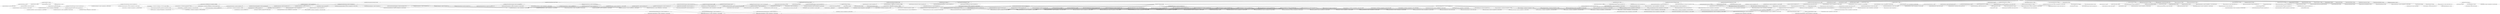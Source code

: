 digraph zfile {
	"im.zhaojun:zfile:jar:4.2.1" -> "org.graalvm.sdk:graal-sdk:jar:24.1.0:provided" ; 
	"im.zhaojun:zfile:jar:4.2.1" -> "org.springframework.boot:spring-boot-starter-web:jar:3.3.2:compile" ; 
	"im.zhaojun:zfile:jar:4.2.1" -> "org.springframework.boot:spring-boot-starter-aop:jar:3.3.2:compile" ; 
	"im.zhaojun:zfile:jar:4.2.1" -> "org.springframework.boot:spring-boot-configuration-processor:jar:3.3.2:compile" ; 
	"im.zhaojun:zfile:jar:4.2.1" -> "org.springframework.boot:spring-boot-starter-data-redis:jar:3.3.2:compile" ; 
	"im.zhaojun:zfile:jar:4.2.1" -> "org.springframework.boot:spring-boot-starter-cache:jar:3.3.2:compile" ; 
	"im.zhaojun:zfile:jar:4.2.1" -> "org.springframework.boot:spring-boot-starter-thymeleaf:jar:3.3.2:compile" ; 
	"im.zhaojun:zfile:jar:4.2.1" -> "org.springframework.boot:spring-boot-starter-validation:jar:3.3.2:compile" ; 
	"im.zhaojun:zfile:jar:4.2.1" -> "com.mysql:mysql-connector-j:jar:8.3.0:runtime" ; 
	"im.zhaojun:zfile:jar:4.2.1" -> "org.xerial:sqlite-jdbc:jar:3.46.0.1:compile" ; 
	"im.zhaojun:zfile:jar:4.2.1" -> "org.flywaydb:flyway-core:jar:10.12.0:compile" ; 
	"im.zhaojun:zfile:jar:4.2.1" -> "org.flywaydb:flyway-mysql:jar:10.12.0:compile" ; 
	"im.zhaojun:zfile:jar:4.2.1" -> "com.baomidou:mybatis-plus-spring-boot3-starter:jar:3.5.6:compile" ; 
	"im.zhaojun:zfile:jar:4.2.1" -> "com.upyun:java-sdk:jar:4.2.3:compile" ; 
	"im.zhaojun:zfile:jar:4.2.1" -> "software.amazon.awssdk:s3:jar:2.24.3:compile" ; 
	"im.zhaojun:zfile:jar:4.2.1" -> "com.qiniu:qiniu-java-sdk:jar:7.12.1:compile" ; 
	"im.zhaojun:zfile:jar:4.2.1" -> "com.github.mwiede:jsch:jar:0.2.20:compile" ; 
	"im.zhaojun:zfile:jar:4.2.1" -> "com.github.lookfirst:sardine:jar:5.12:compile" ; 
	"im.zhaojun:zfile:jar:4.2.1" -> "com.google.api-client:google-api-client:jar:1.35.2:compile" ; 
	"im.zhaojun:zfile:jar:4.2.1" -> "cn.dev33:sa-token-spring-boot3-starter:jar:1.38.0:compile" ; 
	"im.zhaojun:zfile:jar:4.2.1" -> "com.github.xiaoymin:knife4j-openapi3-jakarta-spring-boot-starter:jar:4.5.0:compile" ; 
	"im.zhaojun:zfile:jar:4.2.1" -> "cn.hutool:hutool-all:jar:5.8.28:compile" ; 
	"im.zhaojun:zfile:jar:4.2.1" -> "org.apache.poi:poi-ooxml:jar:5.2.5:compile" ; 
	"im.zhaojun:zfile:jar:4.2.1" -> "org.apache.commons:commons-compress:jar:1.26.2:compile" ; 
	"im.zhaojun:zfile:jar:4.2.1" -> "org.projectlombok:lombok:jar:1.18.32:provided (scope not updated to runtime)" ; 
	"im.zhaojun:zfile:jar:4.2.1" -> "commons-net:commons-net:jar:3.11.0:compile" ; 
	"im.zhaojun:zfile:jar:4.2.1" -> "org.apache.commons:commons-pool2:jar:2.12.0:compile" ; 
	"im.zhaojun:zfile:jar:4.2.1" -> "com.squareup.okhttp3:okhttp:jar:4.12.0:compile" ; 
	"im.zhaojun:zfile:jar:4.2.1" -> "com.alibaba.fastjson2:fastjson2:jar:2.0.29:compile" ; 
	"im.zhaojun:zfile:jar:4.2.1" -> "com.google.guava:guava:jar:33.2.0-jre:compile" ; 
	"im.zhaojun:zfile:jar:4.2.1" -> "org.mapstruct:mapstruct:jar:1.5.3.Final:compile" ; 
	"im.zhaojun:zfile:jar:4.2.1" -> "commons-chain:commons-chain:jar:1.2:compile" ; 
	"im.zhaojun:zfile:jar:4.2.1" -> "dev.samstevens.totp:totp:jar:1.7.1:compile" ; 
	"im.zhaojun:zfile:jar:4.2.1" -> "com.beust:jcommander:jar:1.82:compile" ; 
	"im.zhaojun:zfile:jar:4.2.1" -> "org.json:json:jar:20231013:compile" ; 
	"im.zhaojun:zfile:jar:4.2.1" -> "org.apache.httpcomponents:httpmime:jar:4.5.13:compile" ; 
	"im.zhaojun:zfile:jar:4.2.1" -> "org.apache.httpcomponents.client5:httpclient5:jar:5.3.1:compile" ; 
	"im.zhaojun:zfile:jar:4.2.1" -> "org.bouncycastle:bcprov-jdk15on:jar:1.70:compile" ; 
	"im.zhaojun:zfile:jar:4.2.1" -> "org.springframework.retry:spring-retry:jar:2.0.7:compile" ; 
	"im.zhaojun:zfile:jar:4.2.1" -> "commons-fileupload:commons-fileupload:jar:1.5:compile" ; 
	"im.zhaojun:zfile:jar:4.2.1" -> "com.alibaba:dns-cache-manipulator:jar:1.8.2:compile" ; 
	"im.zhaojun:zfile:jar:4.2.1" -> "com.github.oshi:oshi-core:jar:6.6.3:compile" ; 
	"org.graalvm.sdk:graal-sdk:jar:24.1.0:provided" -> "org.graalvm.sdk:collections:jar:24.1.0:provided" ; 
	"org.graalvm.sdk:graal-sdk:jar:24.1.0:provided" -> "org.graalvm.sdk:nativeimage:jar:24.1.0:provided" ; 
	"org.graalvm.sdk:graal-sdk:jar:24.1.0:provided" -> "org.graalvm.polyglot:polyglot:jar:24.1.0:provided" ; 
	"org.graalvm.sdk:graal-sdk:jar:24.1.0:provided" -> "org.graalvm.sdk:word:jar:24.1.0:provided" ; 
	"org.graalvm.sdk:nativeimage:jar:24.1.0:provided" -> "(org.graalvm.sdk:word:jar:24.1.0:provided - omitted for duplicate)" ; 
	"org.graalvm.polyglot:polyglot:jar:24.1.0:provided" -> "(org.graalvm.sdk:collections:jar:24.1.0:provided - omitted for duplicate)" ; 
	"org.graalvm.polyglot:polyglot:jar:24.1.0:provided" -> "(org.graalvm.sdk:nativeimage:jar:24.1.0:provided - omitted for duplicate)" ; 
	"org.springframework.boot:spring-boot-starter-web:jar:3.3.2:compile" -> "org.springframework.boot:spring-boot-starter:jar:3.3.2:compile (version managed from 3.3.2)" ; 
	"org.springframework.boot:spring-boot-starter-web:jar:3.3.2:compile" -> "org.springframework.boot:spring-boot-starter-json:jar:3.3.2:compile (version managed from 3.3.2)" ; 
	"org.springframework.boot:spring-boot-starter-web:jar:3.3.2:compile" -> "org.springframework.boot:spring-boot-starter-tomcat:jar:3.3.2:compile (version managed from 3.3.2)" ; 
	"org.springframework.boot:spring-boot-starter-web:jar:3.3.2:compile" -> "org.springframework:spring-web:jar:6.1.11:compile (version managed from 6.1.11)" ; 
	"org.springframework.boot:spring-boot-starter-web:jar:3.3.2:compile" -> "org.springframework:spring-webmvc:jar:6.1.11:compile (version managed from 6.1.11)" ; 
	"org.springframework.boot:spring-boot-starter:jar:3.3.2:compile (version managed from 3.3.2)" -> "org.springframework.boot:spring-boot:jar:3.3.2:compile (version managed from 3.3.2)" ; 
	"org.springframework.boot:spring-boot-starter:jar:3.3.2:compile (version managed from 3.3.2)" -> "(org.springframework.boot:spring-boot-autoconfigure:jar:3.3.2:compile - version managed from 3.3.2; omitted for duplicate)" ; 
	"org.springframework.boot:spring-boot-starter:jar:3.3.2:compile (version managed from 3.3.2)" -> "org.springframework.boot:spring-boot-starter-logging:jar:3.3.2:compile (version managed from 3.3.2)" ; 
	"org.springframework.boot:spring-boot-starter:jar:3.3.2:compile (version managed from 3.3.2)" -> "jakarta.annotation:jakarta.annotation-api:jar:2.1.1:compile (version managed from 2.1.1)" ; 
	"org.springframework.boot:spring-boot-starter:jar:3.3.2:compile (version managed from 3.3.2)" -> "org.springframework:spring-core:jar:6.1.11:compile (version managed from 6.1.11)" ; 
	"org.springframework.boot:spring-boot-starter:jar:3.3.2:compile (version managed from 3.3.2)" -> "org.yaml:snakeyaml:jar:2.0:compile (version managed from 2.2)" ; 
	"org.springframework.boot:spring-boot:jar:3.3.2:compile (version managed from 3.3.2)" -> "(org.springframework:spring-core:jar:6.1.11:compile - version managed from 6.1.11; omitted for duplicate)" ; 
	"org.springframework.boot:spring-boot:jar:3.3.2:compile (version managed from 3.3.2)" -> "(org.springframework:spring-context:jar:6.1.11:compile - version managed from 6.1.11; omitted for duplicate)" ; 
	"org.springframework.boot:spring-boot-starter-logging:jar:3.3.2:compile (version managed from 3.3.2)" -> "ch.qos.logback:logback-classic:jar:1.5.6:compile (version managed from 1.5.6)" ; 
	"org.springframework.boot:spring-boot-starter-logging:jar:3.3.2:compile (version managed from 3.3.2)" -> "org.apache.logging.log4j:log4j-to-slf4j:jar:2.23.1:compile (version managed from 2.23.1)" ; 
	"org.springframework.boot:spring-boot-starter-logging:jar:3.3.2:compile (version managed from 3.3.2)" -> "org.slf4j:jul-to-slf4j:jar:2.0.13:compile (version managed from 2.0.13)" ; 
	"ch.qos.logback:logback-classic:jar:1.5.6:compile (version managed from 1.5.6)" -> "ch.qos.logback:logback-core:jar:1.5.6:compile (version managed from 1.5.6)" ; 
	"ch.qos.logback:logback-classic:jar:1.5.6:compile (version managed from 1.5.6)" -> "(org.slf4j:slf4j-api:jar:2.0.13:compile - version managed from 2.0.13; omitted for duplicate)" ; 
	"org.apache.logging.log4j:log4j-to-slf4j:jar:2.23.1:compile (version managed from 2.23.1)" -> "(org.apache.logging.log4j:log4j-api:jar:2.23.1:compile - version managed from 2.23.1; omitted for duplicate)" ; 
	"org.apache.logging.log4j:log4j-to-slf4j:jar:2.23.1:compile (version managed from 2.23.1)" -> "(org.slf4j:slf4j-api:jar:2.0.13:compile - version managed from 2.0.9; omitted for duplicate)" ; 
	"org.slf4j:jul-to-slf4j:jar:2.0.13:compile (version managed from 2.0.13)" -> "(org.slf4j:slf4j-api:jar:2.0.13:compile - version managed from 2.0.13; omitted for duplicate)" ; 
	"org.springframework:spring-core:jar:6.1.11:compile (version managed from 6.1.11)" -> "org.springframework:spring-jcl:jar:6.1.11:compile (version managed from 6.1.11)" ; 
	"org.springframework.boot:spring-boot-starter-json:jar:3.3.2:compile (version managed from 3.3.2)" -> "(org.springframework.boot:spring-boot-starter:jar:3.3.2:compile - version managed from 3.3.2; omitted for duplicate)" ; 
	"org.springframework.boot:spring-boot-starter-json:jar:3.3.2:compile (version managed from 3.3.2)" -> "(org.springframework:spring-web:jar:6.1.11:compile - version managed from 6.1.11; omitted for duplicate)" ; 
	"org.springframework.boot:spring-boot-starter-json:jar:3.3.2:compile (version managed from 3.3.2)" -> "com.fasterxml.jackson.core:jackson-databind:jar:2.14.1:compile (version managed from 2.17.2)" ; 
	"org.springframework.boot:spring-boot-starter-json:jar:3.3.2:compile (version managed from 3.3.2)" -> "com.fasterxml.jackson.datatype:jackson-datatype-jdk8:jar:2.14.1:compile (version managed from 2.17.2)" ; 
	"org.springframework.boot:spring-boot-starter-json:jar:3.3.2:compile (version managed from 3.3.2)" -> "com.fasterxml.jackson.datatype:jackson-datatype-jsr310:jar:2.14.1:compile (version managed from 2.17.2)" ; 
	"org.springframework.boot:spring-boot-starter-json:jar:3.3.2:compile (version managed from 3.3.2)" -> "com.fasterxml.jackson.module:jackson-module-parameter-names:jar:2.14.1:compile (version managed from 2.17.2)" ; 
	"com.fasterxml.jackson.core:jackson-databind:jar:2.14.1:compile (version managed from 2.17.2)" -> "com.fasterxml.jackson.core:jackson-annotations:jar:2.14.1:compile (version managed from 2.14.1)" ; 
	"com.fasterxml.jackson.core:jackson-databind:jar:2.14.1:compile (version managed from 2.17.2)" -> "(com.fasterxml.jackson.core:jackson-core:jar:2.14.1:compile - version managed from 2.14.1; omitted for duplicate)" ; 
	"com.fasterxml.jackson.datatype:jackson-datatype-jdk8:jar:2.14.1:compile (version managed from 2.17.2)" -> "(com.fasterxml.jackson.core:jackson-core:jar:2.14.1:compile - version managed from 2.14.1; omitted for duplicate)" ; 
	"com.fasterxml.jackson.datatype:jackson-datatype-jdk8:jar:2.14.1:compile (version managed from 2.17.2)" -> "(com.fasterxml.jackson.core:jackson-databind:jar:2.14.1:compile - version managed from 2.14.1; omitted for duplicate)" ; 
	"com.fasterxml.jackson.datatype:jackson-datatype-jsr310:jar:2.14.1:compile (version managed from 2.17.2)" -> "(com.fasterxml.jackson.core:jackson-annotations:jar:2.14.1:compile - version managed from 2.14.1; omitted for duplicate)" ; 
	"com.fasterxml.jackson.datatype:jackson-datatype-jsr310:jar:2.14.1:compile (version managed from 2.17.2)" -> "(com.fasterxml.jackson.core:jackson-core:jar:2.14.1:compile - version managed from 2.14.1; omitted for duplicate)" ; 
	"com.fasterxml.jackson.datatype:jackson-datatype-jsr310:jar:2.14.1:compile (version managed from 2.17.2)" -> "(com.fasterxml.jackson.core:jackson-databind:jar:2.14.1:compile - version managed from 2.14.1; omitted for duplicate)" ; 
	"com.fasterxml.jackson.module:jackson-module-parameter-names:jar:2.14.1:compile (version managed from 2.17.2)" -> "(com.fasterxml.jackson.core:jackson-core:jar:2.14.1:compile - version managed from 2.14.1; omitted for duplicate)" ; 
	"com.fasterxml.jackson.module:jackson-module-parameter-names:jar:2.14.1:compile (version managed from 2.17.2)" -> "(com.fasterxml.jackson.core:jackson-databind:jar:2.14.1:compile - version managed from 2.14.1; omitted for duplicate)" ; 
	"org.springframework.boot:spring-boot-starter-tomcat:jar:3.3.2:compile (version managed from 3.3.2)" -> "(jakarta.annotation:jakarta.annotation-api:jar:2.1.1:compile - version managed from 2.1.1; omitted for duplicate)" ; 
	"org.springframework.boot:spring-boot-starter-tomcat:jar:3.3.2:compile (version managed from 3.3.2)" -> "org.apache.tomcat.embed:tomcat-embed-core:jar:10.1.26:compile (version managed from 10.1.26)" ; 
	"org.springframework.boot:spring-boot-starter-tomcat:jar:3.3.2:compile (version managed from 3.3.2)" -> "(org.apache.tomcat.embed:tomcat-embed-el:jar:10.1.26:compile - version managed from 10.1.26; omitted for duplicate)" ; 
	"org.springframework.boot:spring-boot-starter-tomcat:jar:3.3.2:compile (version managed from 3.3.2)" -> "org.apache.tomcat.embed:tomcat-embed-websocket:jar:10.1.26:compile (version managed from 10.1.26)" ; 
	"org.apache.tomcat.embed:tomcat-embed-websocket:jar:10.1.26:compile (version managed from 10.1.26)" -> "(org.apache.tomcat.embed:tomcat-embed-core:jar:10.1.26:compile - version managed from 10.1.26; omitted for duplicate)" ; 
	"org.springframework:spring-web:jar:6.1.11:compile (version managed from 6.1.11)" -> "org.springframework:spring-beans:jar:6.1.11:compile (version managed from 6.1.11)" ; 
	"org.springframework:spring-web:jar:6.1.11:compile (version managed from 6.1.11)" -> "(org.springframework:spring-core:jar:6.1.11:compile - version managed from 6.1.11; omitted for duplicate)" ; 
	"org.springframework:spring-web:jar:6.1.11:compile (version managed from 6.1.11)" -> "io.micrometer:micrometer-observation:jar:1.13.2:compile (version managed from 1.12.8)" ; 
	"org.springframework:spring-beans:jar:6.1.11:compile (version managed from 6.1.11)" -> "(org.springframework:spring-core:jar:6.1.11:compile - version managed from 6.1.11; omitted for duplicate)" ; 
	"io.micrometer:micrometer-observation:jar:1.13.2:compile (version managed from 1.12.8)" -> "io.micrometer:micrometer-commons:jar:1.13.2:compile (version managed from 1.13.2)" ; 
	"org.springframework:spring-webmvc:jar:6.1.11:compile (version managed from 6.1.11)" -> "(org.springframework:spring-aop:jar:6.1.11:compile - version managed from 6.1.11; omitted for duplicate)" ; 
	"org.springframework:spring-webmvc:jar:6.1.11:compile (version managed from 6.1.11)" -> "(org.springframework:spring-beans:jar:6.1.11:compile - version managed from 6.1.11; omitted for duplicate)" ; 
	"org.springframework:spring-webmvc:jar:6.1.11:compile (version managed from 6.1.11)" -> "org.springframework:spring-context:jar:6.1.11:compile (version managed from 6.1.11)" ; 
	"org.springframework:spring-webmvc:jar:6.1.11:compile (version managed from 6.1.11)" -> "(org.springframework:spring-core:jar:6.1.11:compile - version managed from 6.1.11; omitted for duplicate)" ; 
	"org.springframework:spring-webmvc:jar:6.1.11:compile (version managed from 6.1.11)" -> "org.springframework:spring-expression:jar:6.1.11:compile (version managed from 6.1.11)" ; 
	"org.springframework:spring-webmvc:jar:6.1.11:compile (version managed from 6.1.11)" -> "(org.springframework:spring-web:jar:6.1.11:compile - version managed from 6.1.11; omitted for duplicate)" ; 
	"org.springframework:spring-context:jar:6.1.11:compile (version managed from 6.1.11)" -> "(org.springframework:spring-aop:jar:6.1.11:compile - version managed from 6.1.11; omitted for duplicate)" ; 
	"org.springframework:spring-context:jar:6.1.11:compile (version managed from 6.1.11)" -> "(org.springframework:spring-beans:jar:6.1.11:compile - version managed from 6.1.11; omitted for duplicate)" ; 
	"org.springframework:spring-context:jar:6.1.11:compile (version managed from 6.1.11)" -> "(org.springframework:spring-core:jar:6.1.11:compile - version managed from 6.1.11; omitted for duplicate)" ; 
	"org.springframework:spring-context:jar:6.1.11:compile (version managed from 6.1.11)" -> "(org.springframework:spring-expression:jar:6.1.11:compile - version managed from 6.1.11; omitted for duplicate)" ; 
	"org.springframework:spring-context:jar:6.1.11:compile (version managed from 6.1.11)" -> "(io.micrometer:micrometer-observation:jar:1.13.2:compile - version managed from 1.12.8; omitted for duplicate)" ; 
	"org.springframework:spring-expression:jar:6.1.11:compile (version managed from 6.1.11)" -> "(org.springframework:spring-core:jar:6.1.11:compile - version managed from 6.1.11; omitted for duplicate)" ; 
	"org.springframework.boot:spring-boot-starter-aop:jar:3.3.2:compile" -> "(org.springframework.boot:spring-boot-starter:jar:3.3.2:compile - version managed from 3.3.2; omitted for duplicate)" ; 
	"org.springframework.boot:spring-boot-starter-aop:jar:3.3.2:compile" -> "org.springframework:spring-aop:jar:6.1.11:compile (version managed from 6.1.11)" ; 
	"org.springframework.boot:spring-boot-starter-aop:jar:3.3.2:compile" -> "org.aspectj:aspectjweaver:jar:1.9.22.1:compile (version managed from 1.9.22.1)" ; 
	"org.springframework:spring-aop:jar:6.1.11:compile (version managed from 6.1.11)" -> "(org.springframework:spring-beans:jar:6.1.11:compile - version managed from 6.1.11; omitted for duplicate)" ; 
	"org.springframework:spring-aop:jar:6.1.11:compile (version managed from 6.1.11)" -> "(org.springframework:spring-core:jar:6.1.11:compile - version managed from 6.1.11; omitted for duplicate)" ; 
	"org.springframework.boot:spring-boot-starter-data-redis:jar:3.3.2:compile" -> "(org.springframework.boot:spring-boot-starter:jar:3.3.2:compile - version managed from 3.3.2; omitted for duplicate)" ; 
	"org.springframework.boot:spring-boot-starter-data-redis:jar:3.3.2:compile" -> "io.lettuce:lettuce-core:jar:6.3.2.RELEASE:compile (version managed from 6.3.2.RELEASE)" ; 
	"org.springframework.boot:spring-boot-starter-data-redis:jar:3.3.2:compile" -> "org.springframework.data:spring-data-redis:jar:3.3.2:compile (version managed from 3.3.2)" ; 
	"io.lettuce:lettuce-core:jar:6.3.2.RELEASE:compile (version managed from 6.3.2.RELEASE)" -> "io.netty:netty-common:jar:4.1.111.Final:compile (version managed from 4.1.107.Final; scope not updated to compile)" ; 
	"io.lettuce:lettuce-core:jar:6.3.2.RELEASE:compile (version managed from 6.3.2.RELEASE)" -> "io.netty:netty-handler:jar:4.1.111.Final:compile (version managed from 4.1.107.Final; scope not updated to compile)" ; 
	"io.lettuce:lettuce-core:jar:6.3.2.RELEASE:compile (version managed from 6.3.2.RELEASE)" -> "io.netty:netty-transport:jar:4.1.111.Final:compile (version managed from 4.1.107.Final)" ; 
	"io.lettuce:lettuce-core:jar:6.3.2.RELEASE:compile (version managed from 6.3.2.RELEASE)" -> "io.projectreactor:reactor-core:jar:3.6.8:compile (version managed from 3.6.4)" ; 
	"io.netty:netty-handler:jar:4.1.111.Final:compile (version managed from 4.1.107.Final; scope not updated to compile)" -> "(io.netty:netty-common:jar:4.1.111.Final:compile - version managed from 4.1.111.Final; omitted for duplicate)" ; 
	"io.netty:netty-handler:jar:4.1.111.Final:compile (version managed from 4.1.107.Final; scope not updated to compile)" -> "(io.netty:netty-resolver:jar:4.1.111.Final:compile - version managed from 4.1.111.Final; omitted for duplicate)" ; 
	"io.netty:netty-handler:jar:4.1.111.Final:compile (version managed from 4.1.107.Final; scope not updated to compile)" -> "(io.netty:netty-buffer:jar:4.1.111.Final:compile - version managed from 4.1.111.Final; omitted for duplicate)" ; 
	"io.netty:netty-handler:jar:4.1.111.Final:compile (version managed from 4.1.107.Final; scope not updated to compile)" -> "(io.netty:netty-transport:jar:4.1.111.Final:compile - version managed from 4.1.111.Final; omitted for duplicate)" ; 
	"io.netty:netty-handler:jar:4.1.111.Final:compile (version managed from 4.1.107.Final; scope not updated to compile)" -> "io.netty:netty-transport-native-unix-common:jar:4.1.111.Final:compile (version managed from 4.1.111.Final)" ; 
	"io.netty:netty-handler:jar:4.1.111.Final:compile (version managed from 4.1.107.Final; scope not updated to compile)" -> "(io.netty:netty-codec:jar:4.1.111.Final:compile - version managed from 4.1.111.Final; omitted for duplicate)" ; 
	"io.netty:netty-transport-native-unix-common:jar:4.1.111.Final:compile (version managed from 4.1.111.Final)" -> "(io.netty:netty-common:jar:4.1.111.Final:compile - version managed from 4.1.111.Final; omitted for duplicate)" ; 
	"io.netty:netty-transport-native-unix-common:jar:4.1.111.Final:compile (version managed from 4.1.111.Final)" -> "(io.netty:netty-buffer:jar:4.1.111.Final:compile - version managed from 4.1.111.Final; omitted for duplicate)" ; 
	"io.netty:netty-transport-native-unix-common:jar:4.1.111.Final:compile (version managed from 4.1.111.Final)" -> "(io.netty:netty-transport:jar:4.1.111.Final:compile - version managed from 4.1.111.Final; omitted for duplicate)" ; 
	"io.netty:netty-transport:jar:4.1.111.Final:compile (version managed from 4.1.107.Final)" -> "(io.netty:netty-common:jar:4.1.111.Final:compile - version managed from 4.1.111.Final; omitted for duplicate)" ; 
	"io.netty:netty-transport:jar:4.1.111.Final:compile (version managed from 4.1.107.Final)" -> "(io.netty:netty-buffer:jar:4.1.111.Final:compile - version managed from 4.1.111.Final; omitted for duplicate)" ; 
	"io.netty:netty-transport:jar:4.1.111.Final:compile (version managed from 4.1.107.Final)" -> "(io.netty:netty-resolver:jar:4.1.111.Final:compile - version managed from 4.1.111.Final; omitted for duplicate)" ; 
	"io.projectreactor:reactor-core:jar:3.6.8:compile (version managed from 3.6.4)" -> "(org.reactivestreams:reactive-streams:jar:1.0.4:compile - version managed from 1.0.4; omitted for duplicate)" ; 
	"org.springframework.data:spring-data-redis:jar:3.3.2:compile (version managed from 3.3.2)" -> "org.springframework.data:spring-data-keyvalue:jar:3.3.2:compile (version managed from 3.3.2)" ; 
	"org.springframework.data:spring-data-redis:jar:3.3.2:compile (version managed from 3.3.2)" -> "org.springframework:spring-tx:jar:6.1.11:compile (version managed from 6.1.9)" ; 
	"org.springframework.data:spring-data-redis:jar:3.3.2:compile (version managed from 3.3.2)" -> "org.springframework:spring-oxm:jar:6.1.11:compile (version managed from 6.1.9)" ; 
	"org.springframework.data:spring-data-redis:jar:3.3.2:compile (version managed from 3.3.2)" -> "(org.springframework:spring-aop:jar:6.1.11:compile - version managed from 6.1.9; omitted for duplicate)" ; 
	"org.springframework.data:spring-data-redis:jar:3.3.2:compile (version managed from 3.3.2)" -> "(org.springframework:spring-context-support:jar:6.1.11:compile - version managed from 6.1.9; omitted for duplicate)" ; 
	"org.springframework.data:spring-data-redis:jar:3.3.2:compile (version managed from 3.3.2)" -> "(org.slf4j:slf4j-api:jar:2.0.13:compile - version managed from 2.0.2; omitted for duplicate)" ; 
	"org.springframework.data:spring-data-keyvalue:jar:3.3.2:compile (version managed from 3.3.2)" -> "org.springframework.data:spring-data-commons:jar:3.3.2:compile (version managed from 3.3.2)" ; 
	"org.springframework.data:spring-data-keyvalue:jar:3.3.2:compile (version managed from 3.3.2)" -> "(org.springframework:spring-context:jar:6.1.11:compile - version managed from 6.1.9; omitted for duplicate)" ; 
	"org.springframework.data:spring-data-keyvalue:jar:3.3.2:compile (version managed from 3.3.2)" -> "(org.springframework:spring-tx:jar:6.1.11:compile - version managed from 6.1.9; omitted for duplicate)" ; 
	"org.springframework.data:spring-data-keyvalue:jar:3.3.2:compile (version managed from 3.3.2)" -> "(org.slf4j:slf4j-api:jar:2.0.13:compile - version managed from 2.0.2; omitted for duplicate)" ; 
	"org.springframework.data:spring-data-commons:jar:3.3.2:compile (version managed from 3.3.2)" -> "(org.springframework:spring-core:jar:6.1.11:compile - version managed from 6.1.9; omitted for duplicate)" ; 
	"org.springframework.data:spring-data-commons:jar:3.3.2:compile (version managed from 3.3.2)" -> "(org.springframework:spring-beans:jar:6.1.11:compile - version managed from 6.1.9; omitted for duplicate)" ; 
	"org.springframework.data:spring-data-commons:jar:3.3.2:compile (version managed from 3.3.2)" -> "(org.slf4j:slf4j-api:jar:2.0.13:compile - version managed from 2.0.2; omitted for duplicate)" ; 
	"org.springframework:spring-tx:jar:6.1.11:compile (version managed from 6.1.9)" -> "(org.springframework:spring-beans:jar:6.1.11:compile - version managed from 6.1.11; omitted for duplicate)" ; 
	"org.springframework:spring-tx:jar:6.1.11:compile (version managed from 6.1.9)" -> "(org.springframework:spring-core:jar:6.1.11:compile - version managed from 6.1.11; omitted for duplicate)" ; 
	"org.springframework:spring-oxm:jar:6.1.11:compile (version managed from 6.1.9)" -> "(org.springframework:spring-beans:jar:6.1.11:compile - version managed from 6.1.11; omitted for duplicate)" ; 
	"org.springframework:spring-oxm:jar:6.1.11:compile (version managed from 6.1.9)" -> "(org.springframework:spring-core:jar:6.1.11:compile - version managed from 6.1.11; omitted for duplicate)" ; 
	"org.springframework.boot:spring-boot-starter-cache:jar:3.3.2:compile" -> "(org.springframework.boot:spring-boot-starter:jar:3.3.2:compile - version managed from 3.3.2; omitted for duplicate)" ; 
	"org.springframework.boot:spring-boot-starter-cache:jar:3.3.2:compile" -> "org.springframework:spring-context-support:jar:6.1.11:compile (version managed from 6.1.11)" ; 
	"org.springframework:spring-context-support:jar:6.1.11:compile (version managed from 6.1.11)" -> "(org.springframework:spring-beans:jar:6.1.11:compile - version managed from 6.1.11; omitted for duplicate)" ; 
	"org.springframework:spring-context-support:jar:6.1.11:compile (version managed from 6.1.11)" -> "(org.springframework:spring-context:jar:6.1.11:compile - version managed from 6.1.11; omitted for duplicate)" ; 
	"org.springframework:spring-context-support:jar:6.1.11:compile (version managed from 6.1.11)" -> "(org.springframework:spring-core:jar:6.1.11:compile - version managed from 6.1.11; omitted for duplicate)" ; 
	"org.springframework.boot:spring-boot-starter-thymeleaf:jar:3.3.2:compile" -> "(org.springframework.boot:spring-boot-starter:jar:3.3.2:compile - version managed from 3.3.2; omitted for duplicate)" ; 
	"org.springframework.boot:spring-boot-starter-thymeleaf:jar:3.3.2:compile" -> "org.thymeleaf:thymeleaf-spring6:jar:3.1.2.RELEASE:compile (version managed from 3.1.2.RELEASE)" ; 
	"org.thymeleaf:thymeleaf-spring6:jar:3.1.2.RELEASE:compile (version managed from 3.1.2.RELEASE)" -> "org.thymeleaf:thymeleaf:jar:3.1.2.RELEASE:compile (version managed from 3.1.2.RELEASE)" ; 
	"org.thymeleaf:thymeleaf-spring6:jar:3.1.2.RELEASE:compile (version managed from 3.1.2.RELEASE)" -> "(org.slf4j:slf4j-api:jar:2.0.13:compile - version managed from 2.0.7; omitted for duplicate)" ; 
	"org.thymeleaf:thymeleaf:jar:3.1.2.RELEASE:compile (version managed from 3.1.2.RELEASE)" -> "org.attoparser:attoparser:jar:2.0.7.RELEASE:compile" ; 
	"org.thymeleaf:thymeleaf:jar:3.1.2.RELEASE:compile (version managed from 3.1.2.RELEASE)" -> "org.unbescape:unbescape:jar:1.1.6.RELEASE:compile" ; 
	"org.thymeleaf:thymeleaf:jar:3.1.2.RELEASE:compile (version managed from 3.1.2.RELEASE)" -> "(org.slf4j:slf4j-api:jar:2.0.13:compile - version managed from 2.0.7; omitted for duplicate)" ; 
	"org.springframework.boot:spring-boot-starter-validation:jar:3.3.2:compile" -> "(org.springframework.boot:spring-boot-starter:jar:3.3.2:compile - version managed from 3.3.2; omitted for duplicate)" ; 
	"org.springframework.boot:spring-boot-starter-validation:jar:3.3.2:compile" -> "org.apache.tomcat.embed:tomcat-embed-el:jar:10.1.26:compile (version managed from 10.1.26)" ; 
	"org.springframework.boot:spring-boot-starter-validation:jar:3.3.2:compile" -> "org.hibernate.validator:hibernate-validator:jar:8.0.1.Final:compile (version managed from 8.0.1.Final)" ; 
	"org.hibernate.validator:hibernate-validator:jar:8.0.1.Final:compile (version managed from 8.0.1.Final)" -> "jakarta.validation:jakarta.validation-api:jar:3.0.2:compile (version managed from 3.0.2)" ; 
	"org.hibernate.validator:hibernate-validator:jar:8.0.1.Final:compile (version managed from 8.0.1.Final)" -> "org.jboss.logging:jboss-logging:jar:3.5.3.Final:compile (version managed from 3.4.3.Final)" ; 
	"org.hibernate.validator:hibernate-validator:jar:8.0.1.Final:compile (version managed from 8.0.1.Final)" -> "com.fasterxml:classmate:jar:1.7.0:compile (version managed from 1.5.1)" ; 
	"org.xerial:sqlite-jdbc:jar:3.46.0.1:compile" -> "org.slf4j:slf4j-api:jar:2.0.13:compile (version managed from 1.7.36)" ; 
	"org.flywaydb:flyway-core:jar:10.12.0:compile" -> "com.fasterxml.jackson.dataformat:jackson-dataformat-toml:jar:2.14.1:compile (version managed from 2.15.2)" ; 
	"org.flywaydb:flyway-core:jar:10.12.0:compile" -> "com.google.code.gson:gson:jar:2.10.1:compile (version managed from 2.10.1)" ; 
	"com.fasterxml.jackson.dataformat:jackson-dataformat-toml:jar:2.14.1:compile (version managed from 2.15.2)" -> "(com.fasterxml.jackson.core:jackson-databind:jar:2.14.1:compile - version managed from 2.14.1; omitted for duplicate)" ; 
	"com.fasterxml.jackson.dataformat:jackson-dataformat-toml:jar:2.14.1:compile (version managed from 2.15.2)" -> "com.fasterxml.jackson.core:jackson-core:jar:2.14.1:compile (version managed from 2.14.1)" ; 
	"org.flywaydb:flyway-mysql:jar:10.12.0:compile" -> "(org.flywaydb:flyway-core:jar:10.12.0:compile - version managed from 10.12.0; omitted for duplicate)" ; 
	"com.baomidou:mybatis-plus-spring-boot3-starter:jar:3.5.6:compile" -> "com.baomidou:mybatis-plus:jar:3.5.6:compile" ; 
	"com.baomidou:mybatis-plus-spring-boot3-starter:jar:3.5.6:compile" -> "org.mybatis:mybatis-spring:jar:3.0.3:compile" ; 
	"com.baomidou:mybatis-plus-spring-boot3-starter:jar:3.5.6:compile" -> "com.baomidou:mybatis-plus-spring-boot-autoconfigure:jar:3.5.6:compile" ; 
	"com.baomidou:mybatis-plus-spring-boot3-starter:jar:3.5.6:compile" -> "org.springframework.boot:spring-boot-autoconfigure:jar:3.3.2:compile (version managed from 3.2.0)" ; 
	"com.baomidou:mybatis-plus-spring-boot3-starter:jar:3.5.6:compile" -> "org.springframework.boot:spring-boot-starter-jdbc:jar:3.3.2:compile (version managed from 3.2.0)" ; 
	"com.baomidou:mybatis-plus:jar:3.5.6:compile" -> "com.baomidou:mybatis-plus-core:jar:3.5.6:compile" ; 
	"com.baomidou:mybatis-plus:jar:3.5.6:compile" -> "com.baomidou:mybatis-plus-annotation:jar:3.5.6:compile" ; 
	"com.baomidou:mybatis-plus:jar:3.5.6:compile" -> "com.baomidou:mybatis-plus-extension:jar:3.5.6:compile" ; 
	"com.baomidou:mybatis-plus:jar:3.5.6:compile" -> "org.mybatis:mybatis:jar:3.5.16:compile" ; 
	"com.baomidou:mybatis-plus:jar:3.5.6:compile" -> "com.github.jsqlparser:jsqlparser:jar:4.9:compile" ; 
	"com.baomidou:mybatis-plus-core:jar:3.5.6:compile" -> "(com.baomidou:mybatis-plus-annotation:jar:3.5.6:compile - omitted for duplicate)" ; 
	"com.baomidou:mybatis-plus-core:jar:3.5.6:compile" -> "(com.github.jsqlparser:jsqlparser:jar:4.9:compile - omitted for duplicate)" ; 
	"com.baomidou:mybatis-plus-core:jar:3.5.6:compile" -> "(org.mybatis:mybatis:jar:3.5.16:compile - omitted for duplicate)" ; 
	"com.baomidou:mybatis-plus-extension:jar:3.5.6:compile" -> "(com.baomidou:mybatis-plus-core:jar:3.5.6:compile - omitted for duplicate)" ; 
	"org.springframework.boot:spring-boot-autoconfigure:jar:3.3.2:compile (version managed from 3.2.0)" -> "(org.springframework.boot:spring-boot:jar:3.3.2:compile - version managed from 3.3.2; omitted for duplicate)" ; 
	"org.springframework.boot:spring-boot-starter-jdbc:jar:3.3.2:compile (version managed from 3.2.0)" -> "(org.springframework.boot:spring-boot-starter:jar:3.3.2:compile - version managed from 3.3.2; omitted for duplicate)" ; 
	"org.springframework.boot:spring-boot-starter-jdbc:jar:3.3.2:compile (version managed from 3.2.0)" -> "com.zaxxer:HikariCP:jar:5.1.0:compile (version managed from 5.1.0)" ; 
	"org.springframework.boot:spring-boot-starter-jdbc:jar:3.3.2:compile (version managed from 3.2.0)" -> "org.springframework:spring-jdbc:jar:6.1.11:compile (version managed from 6.1.11)" ; 
	"com.zaxxer:HikariCP:jar:5.1.0:compile (version managed from 5.1.0)" -> "(org.slf4j:slf4j-api:jar:2.0.13:compile - version managed from 1.7.36; omitted for duplicate)" ; 
	"org.springframework:spring-jdbc:jar:6.1.11:compile (version managed from 6.1.11)" -> "(org.springframework:spring-beans:jar:6.1.11:compile - version managed from 6.1.11; omitted for duplicate)" ; 
	"org.springframework:spring-jdbc:jar:6.1.11:compile (version managed from 6.1.11)" -> "(org.springframework:spring-core:jar:6.1.11:compile - version managed from 6.1.11; omitted for duplicate)" ; 
	"org.springframework:spring-jdbc:jar:6.1.11:compile (version managed from 6.1.11)" -> "(org.springframework:spring-tx:jar:6.1.11:compile - version managed from 6.1.11; omitted for duplicate)" ; 
	"com.upyun:java-sdk:jar:4.2.3:compile" -> "junit:junit:jar:4.13.2:compile (version managed from 4.13.1)" ; 
	"com.upyun:java-sdk:jar:4.2.3:compile" -> "(org.json:json:jar:20160212:compile - omitted for conflict with 20231013)" ; 
	"com.upyun:java-sdk:jar:4.2.3:compile" -> "(com.squareup.okhttp3:okhttp:jar:4.12.0:compile - version managed from 3.14.9; omitted for duplicate)" ; 
	"junit:junit:jar:4.13.2:compile (version managed from 4.13.1)" -> "org.hamcrest:hamcrest-core:jar:2.2:compile (version managed from 1.3)" ; 
	"org.hamcrest:hamcrest-core:jar:2.2:compile (version managed from 1.3)" -> "org.hamcrest:hamcrest:jar:2.2:compile (version managed from 2.2)" ; 
	"software.amazon.awssdk:s3:jar:2.24.3:compile" -> "software.amazon.awssdk:aws-xml-protocol:jar:2.24.3:compile (version managed from 2.24.3)" ; 
	"software.amazon.awssdk:s3:jar:2.24.3:compile" -> "software.amazon.awssdk:protocol-core:jar:2.24.3:compile (version managed from 2.24.3)" ; 
	"software.amazon.awssdk:s3:jar:2.24.3:compile" -> "software.amazon.awssdk:arns:jar:2.24.3:compile (version managed from 2.24.3)" ; 
	"software.amazon.awssdk:s3:jar:2.24.3:compile" -> "software.amazon.awssdk:profiles:jar:2.24.3:compile (version managed from 2.24.3)" ; 
	"software.amazon.awssdk:s3:jar:2.24.3:compile" -> "software.amazon.awssdk:crt-core:jar:2.24.3:compile" ; 
	"software.amazon.awssdk:s3:jar:2.24.3:compile" -> "software.amazon.awssdk:http-auth:jar:2.24.3:compile (version managed from 2.24.3)" ; 
	"software.amazon.awssdk:s3:jar:2.24.3:compile" -> "software.amazon.awssdk:identity-spi:jar:2.24.3:compile (version managed from 2.24.3)" ; 
	"software.amazon.awssdk:s3:jar:2.24.3:compile" -> "software.amazon.awssdk:http-auth-spi:jar:2.24.3:compile (version managed from 2.24.3)" ; 
	"software.amazon.awssdk:s3:jar:2.24.3:compile" -> "software.amazon.awssdk:http-auth-aws:jar:2.24.3:compile (version managed from 2.24.3)" ; 
	"software.amazon.awssdk:s3:jar:2.24.3:compile" -> "software.amazon.awssdk:checksums:jar:2.24.3:compile (version managed from 2.24.3)" ; 
	"software.amazon.awssdk:s3:jar:2.24.3:compile" -> "software.amazon.awssdk:checksums-spi:jar:2.24.3:compile (version managed from 2.24.3)" ; 
	"software.amazon.awssdk:s3:jar:2.24.3:compile" -> "software.amazon.awssdk:sdk-core:jar:2.24.3:compile (version managed from 2.24.3)" ; 
	"software.amazon.awssdk:s3:jar:2.24.3:compile" -> "software.amazon.awssdk:auth:jar:2.24.3:compile (version managed from 2.24.3)" ; 
	"software.amazon.awssdk:s3:jar:2.24.3:compile" -> "software.amazon.awssdk:http-client-spi:jar:2.24.3:compile (version managed from 2.24.3)" ; 
	"software.amazon.awssdk:s3:jar:2.24.3:compile" -> "software.amazon.awssdk:regions:jar:2.24.3:compile (version managed from 2.24.3)" ; 
	"software.amazon.awssdk:s3:jar:2.24.3:compile" -> "software.amazon.awssdk:annotations:jar:2.24.3:compile (version managed from 2.24.3)" ; 
	"software.amazon.awssdk:s3:jar:2.24.3:compile" -> "software.amazon.awssdk:utils:jar:2.24.3:compile (version managed from 2.24.3)" ; 
	"software.amazon.awssdk:s3:jar:2.24.3:compile" -> "software.amazon.awssdk:aws-core:jar:2.24.3:compile (version managed from 2.24.3)" ; 
	"software.amazon.awssdk:s3:jar:2.24.3:compile" -> "software.amazon.awssdk:metrics-spi:jar:2.24.3:compile (version managed from 2.24.3)" ; 
	"software.amazon.awssdk:s3:jar:2.24.3:compile" -> "software.amazon.awssdk:json-utils:jar:2.24.3:compile (version managed from 2.24.3)" ; 
	"software.amazon.awssdk:s3:jar:2.24.3:compile" -> "software.amazon.awssdk:endpoints-spi:jar:2.24.3:compile" ; 
	"software.amazon.awssdk:s3:jar:2.24.3:compile" -> "software.amazon.awssdk:apache-client:jar:2.24.3:runtime (version managed from 2.24.3)" ; 
	"software.amazon.awssdk:s3:jar:2.24.3:compile" -> "software.amazon.awssdk:netty-nio-client:jar:2.24.3:runtime (version managed from 2.24.3)" ; 
	"software.amazon.awssdk:aws-xml-protocol:jar:2.24.3:compile (version managed from 2.24.3)" -> "software.amazon.awssdk:aws-query-protocol:jar:2.24.3:compile (version managed from 2.24.3)" ; 
	"software.amazon.awssdk:aws-xml-protocol:jar:2.24.3:compile (version managed from 2.24.3)" -> "(software.amazon.awssdk:protocol-core:jar:2.24.3:compile - version managed from 2.24.3; omitted for duplicate)" ; 
	"software.amazon.awssdk:aws-xml-protocol:jar:2.24.3:compile (version managed from 2.24.3)" -> "(software.amazon.awssdk:aws-core:jar:2.24.3:compile - version managed from 2.24.3; omitted for duplicate)" ; 
	"software.amazon.awssdk:aws-xml-protocol:jar:2.24.3:compile (version managed from 2.24.3)" -> "(software.amazon.awssdk:sdk-core:jar:2.24.3:compile - version managed from 2.24.3; omitted for duplicate)" ; 
	"software.amazon.awssdk:aws-xml-protocol:jar:2.24.3:compile (version managed from 2.24.3)" -> "(software.amazon.awssdk:annotations:jar:2.24.3:compile - version managed from 2.24.3; omitted for duplicate)" ; 
	"software.amazon.awssdk:aws-xml-protocol:jar:2.24.3:compile (version managed from 2.24.3)" -> "(software.amazon.awssdk:http-client-spi:jar:2.24.3:compile - version managed from 2.24.3; omitted for duplicate)" ; 
	"software.amazon.awssdk:aws-xml-protocol:jar:2.24.3:compile (version managed from 2.24.3)" -> "(software.amazon.awssdk:utils:jar:2.24.3:compile - version managed from 2.24.3; omitted for duplicate)" ; 
	"software.amazon.awssdk:aws-query-protocol:jar:2.24.3:compile (version managed from 2.24.3)" -> "(software.amazon.awssdk:protocol-core:jar:2.24.3:compile - version managed from 2.24.3; omitted for duplicate)" ; 
	"software.amazon.awssdk:aws-query-protocol:jar:2.24.3:compile (version managed from 2.24.3)" -> "(software.amazon.awssdk:aws-core:jar:2.24.3:compile - version managed from 2.24.3; omitted for duplicate)" ; 
	"software.amazon.awssdk:aws-query-protocol:jar:2.24.3:compile (version managed from 2.24.3)" -> "(software.amazon.awssdk:sdk-core:jar:2.24.3:compile - version managed from 2.24.3; omitted for duplicate)" ; 
	"software.amazon.awssdk:aws-query-protocol:jar:2.24.3:compile (version managed from 2.24.3)" -> "(software.amazon.awssdk:annotations:jar:2.24.3:compile - version managed from 2.24.3; omitted for duplicate)" ; 
	"software.amazon.awssdk:aws-query-protocol:jar:2.24.3:compile (version managed from 2.24.3)" -> "(software.amazon.awssdk:http-client-spi:jar:2.24.3:compile - version managed from 2.24.3; omitted for duplicate)" ; 
	"software.amazon.awssdk:aws-query-protocol:jar:2.24.3:compile (version managed from 2.24.3)" -> "(software.amazon.awssdk:utils:jar:2.24.3:compile - version managed from 2.24.3; omitted for duplicate)" ; 
	"software.amazon.awssdk:protocol-core:jar:2.24.3:compile (version managed from 2.24.3)" -> "(software.amazon.awssdk:sdk-core:jar:2.24.3:compile - version managed from 2.24.3; omitted for duplicate)" ; 
	"software.amazon.awssdk:protocol-core:jar:2.24.3:compile (version managed from 2.24.3)" -> "(software.amazon.awssdk:annotations:jar:2.24.3:compile - version managed from 2.24.3; omitted for duplicate)" ; 
	"software.amazon.awssdk:protocol-core:jar:2.24.3:compile (version managed from 2.24.3)" -> "(software.amazon.awssdk:utils:jar:2.24.3:compile - version managed from 2.24.3; omitted for duplicate)" ; 
	"software.amazon.awssdk:protocol-core:jar:2.24.3:compile (version managed from 2.24.3)" -> "(software.amazon.awssdk:http-client-spi:jar:2.24.3:compile - version managed from 2.24.3; omitted for duplicate)" ; 
	"software.amazon.awssdk:arns:jar:2.24.3:compile (version managed from 2.24.3)" -> "(software.amazon.awssdk:annotations:jar:2.24.3:compile - version managed from 2.24.3; omitted for duplicate)" ; 
	"software.amazon.awssdk:arns:jar:2.24.3:compile (version managed from 2.24.3)" -> "(software.amazon.awssdk:utils:jar:2.24.3:compile - version managed from 2.24.3; omitted for duplicate)" ; 
	"software.amazon.awssdk:profiles:jar:2.24.3:compile (version managed from 2.24.3)" -> "(software.amazon.awssdk:utils:jar:2.24.3:compile - version managed from 2.24.3; omitted for duplicate)" ; 
	"software.amazon.awssdk:profiles:jar:2.24.3:compile (version managed from 2.24.3)" -> "(software.amazon.awssdk:annotations:jar:2.24.3:compile - version managed from 2.24.3; omitted for duplicate)" ; 
	"software.amazon.awssdk:crt-core:jar:2.24.3:compile" -> "(software.amazon.awssdk:annotations:jar:2.24.3:compile - version managed from 2.24.3; omitted for duplicate)" ; 
	"software.amazon.awssdk:crt-core:jar:2.24.3:compile" -> "(software.amazon.awssdk:utils:jar:2.24.3:compile - version managed from 2.24.3; omitted for duplicate)" ; 
	"software.amazon.awssdk:http-auth:jar:2.24.3:compile (version managed from 2.24.3)" -> "(software.amazon.awssdk:annotations:jar:2.24.3:compile - version managed from 2.24.3; omitted for duplicate)" ; 
	"software.amazon.awssdk:http-auth:jar:2.24.3:compile (version managed from 2.24.3)" -> "(software.amazon.awssdk:utils:jar:2.24.3:compile - version managed from 2.24.3; omitted for duplicate)" ; 
	"software.amazon.awssdk:http-auth:jar:2.24.3:compile (version managed from 2.24.3)" -> "(software.amazon.awssdk:http-client-spi:jar:2.24.3:compile - version managed from 2.24.3; omitted for duplicate)" ; 
	"software.amazon.awssdk:http-auth:jar:2.24.3:compile (version managed from 2.24.3)" -> "(software.amazon.awssdk:http-auth-spi:jar:2.24.3:compile - version managed from 2.24.3; omitted for duplicate)" ; 
	"software.amazon.awssdk:http-auth:jar:2.24.3:compile (version managed from 2.24.3)" -> "(software.amazon.awssdk:identity-spi:jar:2.24.3:compile - version managed from 2.24.3; omitted for duplicate)" ; 
	"software.amazon.awssdk:identity-spi:jar:2.24.3:compile (version managed from 2.24.3)" -> "(software.amazon.awssdk:annotations:jar:2.24.3:compile - version managed from 2.24.3; omitted for duplicate)" ; 
	"software.amazon.awssdk:identity-spi:jar:2.24.3:compile (version managed from 2.24.3)" -> "(software.amazon.awssdk:utils:jar:2.24.3:compile - version managed from 2.24.3; omitted for duplicate)" ; 
	"software.amazon.awssdk:http-auth-spi:jar:2.24.3:compile (version managed from 2.24.3)" -> "(software.amazon.awssdk:annotations:jar:2.24.3:compile - version managed from 2.24.3; omitted for duplicate)" ; 
	"software.amazon.awssdk:http-auth-spi:jar:2.24.3:compile (version managed from 2.24.3)" -> "(software.amazon.awssdk:utils:jar:2.24.3:compile - version managed from 2.24.3; omitted for duplicate)" ; 
	"software.amazon.awssdk:http-auth-spi:jar:2.24.3:compile (version managed from 2.24.3)" -> "(software.amazon.awssdk:http-client-spi:jar:2.24.3:compile - version managed from 2.24.3; omitted for duplicate)" ; 
	"software.amazon.awssdk:http-auth-spi:jar:2.24.3:compile (version managed from 2.24.3)" -> "org.reactivestreams:reactive-streams:jar:1.0.4:compile (version managed from 1.0.4; scope not updated to compile)" ; 
	"software.amazon.awssdk:http-auth-spi:jar:2.24.3:compile (version managed from 2.24.3)" -> "(software.amazon.awssdk:identity-spi:jar:2.24.3:compile - version managed from 2.24.3; omitted for duplicate)" ; 
	"software.amazon.awssdk:http-auth-aws:jar:2.24.3:compile (version managed from 2.24.3)" -> "(software.amazon.awssdk:annotations:jar:2.24.3:compile - version managed from 2.24.3; omitted for duplicate)" ; 
	"software.amazon.awssdk:http-auth-aws:jar:2.24.3:compile (version managed from 2.24.3)" -> "(software.amazon.awssdk:utils:jar:2.24.3:compile - version managed from 2.24.3; omitted for duplicate)" ; 
	"software.amazon.awssdk:http-auth-aws:jar:2.24.3:compile (version managed from 2.24.3)" -> "(software.amazon.awssdk:identity-spi:jar:2.24.3:compile - version managed from 2.24.3; omitted for duplicate)" ; 
	"software.amazon.awssdk:http-auth-aws:jar:2.24.3:compile (version managed from 2.24.3)" -> "(software.amazon.awssdk:http-client-spi:jar:2.24.3:compile - version managed from 2.24.3; omitted for duplicate)" ; 
	"software.amazon.awssdk:http-auth-aws:jar:2.24.3:compile (version managed from 2.24.3)" -> "(software.amazon.awssdk:http-auth-spi:jar:2.24.3:compile - version managed from 2.24.3; omitted for duplicate)" ; 
	"software.amazon.awssdk:http-auth-aws:jar:2.24.3:compile (version managed from 2.24.3)" -> "(software.amazon.awssdk:checksums-spi:jar:2.24.3:compile - version managed from 2.24.3; omitted for duplicate)" ; 
	"software.amazon.awssdk:http-auth-aws:jar:2.24.3:compile (version managed from 2.24.3)" -> "(software.amazon.awssdk:checksums:jar:2.24.3:compile - version managed from 2.24.3; omitted for duplicate)" ; 
	"software.amazon.awssdk:checksums:jar:2.24.3:compile (version managed from 2.24.3)" -> "(software.amazon.awssdk:annotations:jar:2.24.3:compile - version managed from 2.24.3; omitted for duplicate)" ; 
	"software.amazon.awssdk:checksums:jar:2.24.3:compile (version managed from 2.24.3)" -> "(software.amazon.awssdk:checksums-spi:jar:2.24.3:compile - version managed from 2.24.3; omitted for duplicate)" ; 
	"software.amazon.awssdk:checksums-spi:jar:2.24.3:compile (version managed from 2.24.3)" -> "(software.amazon.awssdk:annotations:jar:2.24.3:compile - version managed from 2.24.3; omitted for duplicate)" ; 
	"software.amazon.awssdk:sdk-core:jar:2.24.3:compile (version managed from 2.24.3)" -> "(software.amazon.awssdk:annotations:jar:2.24.3:compile - version managed from 2.24.3; omitted for duplicate)" ; 
	"software.amazon.awssdk:sdk-core:jar:2.24.3:compile (version managed from 2.24.3)" -> "(software.amazon.awssdk:http-client-spi:jar:2.24.3:compile - version managed from 2.24.3; omitted for duplicate)" ; 
	"software.amazon.awssdk:sdk-core:jar:2.24.3:compile (version managed from 2.24.3)" -> "(software.amazon.awssdk:metrics-spi:jar:2.24.3:compile - version managed from 2.24.3; omitted for duplicate)" ; 
	"software.amazon.awssdk:sdk-core:jar:2.24.3:compile (version managed from 2.24.3)" -> "(software.amazon.awssdk:endpoints-spi:jar:2.24.3:compile - omitted for duplicate)" ; 
	"software.amazon.awssdk:sdk-core:jar:2.24.3:compile (version managed from 2.24.3)" -> "(software.amazon.awssdk:http-auth-spi:jar:2.24.3:compile - version managed from 2.24.3; omitted for duplicate)" ; 
	"software.amazon.awssdk:sdk-core:jar:2.24.3:compile (version managed from 2.24.3)" -> "(software.amazon.awssdk:http-auth-aws:jar:2.24.3:compile - version managed from 2.24.3; omitted for duplicate)" ; 
	"software.amazon.awssdk:sdk-core:jar:2.24.3:compile (version managed from 2.24.3)" -> "(software.amazon.awssdk:checksums-spi:jar:2.24.3:compile - version managed from 2.24.3; omitted for duplicate)" ; 
	"software.amazon.awssdk:sdk-core:jar:2.24.3:compile (version managed from 2.24.3)" -> "(software.amazon.awssdk:checksums:jar:2.24.3:compile - version managed from 2.24.3; omitted for duplicate)" ; 
	"software.amazon.awssdk:sdk-core:jar:2.24.3:compile (version managed from 2.24.3)" -> "(software.amazon.awssdk:identity-spi:jar:2.24.3:compile - version managed from 2.24.3; omitted for duplicate)" ; 
	"software.amazon.awssdk:sdk-core:jar:2.24.3:compile (version managed from 2.24.3)" -> "(software.amazon.awssdk:utils:jar:2.24.3:compile - version managed from 2.24.3; omitted for duplicate)" ; 
	"software.amazon.awssdk:sdk-core:jar:2.24.3:compile (version managed from 2.24.3)" -> "(software.amazon.awssdk:profiles:jar:2.24.3:compile - version managed from 2.24.3; omitted for duplicate)" ; 
	"software.amazon.awssdk:sdk-core:jar:2.24.3:compile (version managed from 2.24.3)" -> "(org.slf4j:slf4j-api:jar:2.0.13:compile - version managed from 1.7.30; omitted for duplicate)" ; 
	"software.amazon.awssdk:sdk-core:jar:2.24.3:compile (version managed from 2.24.3)" -> "(org.reactivestreams:reactive-streams:jar:1.0.4:compile - version managed from 1.0.4; omitted for duplicate)" ; 
	"software.amazon.awssdk:auth:jar:2.24.3:compile (version managed from 2.24.3)" -> "(software.amazon.awssdk:annotations:jar:2.24.3:compile - version managed from 2.24.3; omitted for duplicate)" ; 
	"software.amazon.awssdk:auth:jar:2.24.3:compile (version managed from 2.24.3)" -> "(software.amazon.awssdk:utils:jar:2.24.3:compile - version managed from 2.24.3; omitted for duplicate)" ; 
	"software.amazon.awssdk:auth:jar:2.24.3:compile (version managed from 2.24.3)" -> "(software.amazon.awssdk:sdk-core:jar:2.24.3:compile - version managed from 2.24.3; omitted for duplicate)" ; 
	"software.amazon.awssdk:auth:jar:2.24.3:compile (version managed from 2.24.3)" -> "(software.amazon.awssdk:identity-spi:jar:2.24.3:compile - version managed from 2.24.3; omitted for duplicate)" ; 
	"software.amazon.awssdk:auth:jar:2.24.3:compile (version managed from 2.24.3)" -> "(software.amazon.awssdk:regions:jar:2.24.3:compile - version managed from 2.24.3; omitted for duplicate)" ; 
	"software.amazon.awssdk:auth:jar:2.24.3:compile (version managed from 2.24.3)" -> "(software.amazon.awssdk:profiles:jar:2.24.3:compile - version managed from 2.24.3; omitted for duplicate)" ; 
	"software.amazon.awssdk:auth:jar:2.24.3:compile (version managed from 2.24.3)" -> "(software.amazon.awssdk:http-client-spi:jar:2.24.3:compile - version managed from 2.24.3; omitted for duplicate)" ; 
	"software.amazon.awssdk:auth:jar:2.24.3:compile (version managed from 2.24.3)" -> "(software.amazon.awssdk:json-utils:jar:2.24.3:compile - version managed from 2.24.3; omitted for duplicate)" ; 
	"software.amazon.awssdk:auth:jar:2.24.3:compile (version managed from 2.24.3)" -> "(software.amazon.awssdk:http-auth-aws:jar:2.24.3:compile - version managed from 2.24.3; omitted for duplicate)" ; 
	"software.amazon.awssdk:auth:jar:2.24.3:compile (version managed from 2.24.3)" -> "(software.amazon.awssdk:http-auth:jar:2.24.3:compile - version managed from 2.24.3; omitted for duplicate)" ; 
	"software.amazon.awssdk:auth:jar:2.24.3:compile (version managed from 2.24.3)" -> "(software.amazon.awssdk:http-auth-spi:jar:2.24.3:compile - version managed from 2.24.3; omitted for duplicate)" ; 
	"software.amazon.awssdk:auth:jar:2.24.3:compile (version managed from 2.24.3)" -> "software.amazon.eventstream:eventstream:jar:1.0.1:compile" ; 
	"software.amazon.awssdk:http-client-spi:jar:2.24.3:compile (version managed from 2.24.3)" -> "(software.amazon.awssdk:annotations:jar:2.24.3:compile - version managed from 2.24.3; omitted for duplicate)" ; 
	"software.amazon.awssdk:http-client-spi:jar:2.24.3:compile (version managed from 2.24.3)" -> "(software.amazon.awssdk:utils:jar:2.24.3:compile - version managed from 2.24.3; omitted for duplicate)" ; 
	"software.amazon.awssdk:http-client-spi:jar:2.24.3:compile (version managed from 2.24.3)" -> "(software.amazon.awssdk:metrics-spi:jar:2.24.3:compile - version managed from 2.24.3; omitted for duplicate)" ; 
	"software.amazon.awssdk:http-client-spi:jar:2.24.3:compile (version managed from 2.24.3)" -> "(org.reactivestreams:reactive-streams:jar:1.0.4:compile - version managed from 1.0.4; omitted for duplicate)" ; 
	"software.amazon.awssdk:regions:jar:2.24.3:compile (version managed from 2.24.3)" -> "(software.amazon.awssdk:annotations:jar:2.24.3:compile - version managed from 2.24.3; omitted for duplicate)" ; 
	"software.amazon.awssdk:regions:jar:2.24.3:compile (version managed from 2.24.3)" -> "(software.amazon.awssdk:utils:jar:2.24.3:compile - version managed from 2.24.3; omitted for duplicate)" ; 
	"software.amazon.awssdk:regions:jar:2.24.3:compile (version managed from 2.24.3)" -> "(software.amazon.awssdk:sdk-core:jar:2.24.3:compile - version managed from 2.24.3; omitted for duplicate)" ; 
	"software.amazon.awssdk:regions:jar:2.24.3:compile (version managed from 2.24.3)" -> "(software.amazon.awssdk:profiles:jar:2.24.3:compile - version managed from 2.24.3; omitted for duplicate)" ; 
	"software.amazon.awssdk:regions:jar:2.24.3:compile (version managed from 2.24.3)" -> "(software.amazon.awssdk:json-utils:jar:2.24.3:compile - version managed from 2.24.3; omitted for duplicate)" ; 
	"software.amazon.awssdk:regions:jar:2.24.3:compile (version managed from 2.24.3)" -> "(org.slf4j:slf4j-api:jar:2.0.13:compile - version managed from 1.7.30; omitted for duplicate)" ; 
	"software.amazon.awssdk:utils:jar:2.24.3:compile (version managed from 2.24.3)" -> "(org.reactivestreams:reactive-streams:jar:1.0.4:compile - version managed from 1.0.4; omitted for duplicate)" ; 
	"software.amazon.awssdk:utils:jar:2.24.3:compile (version managed from 2.24.3)" -> "(software.amazon.awssdk:annotations:jar:2.24.3:compile - version managed from 2.24.3; omitted for duplicate)" ; 
	"software.amazon.awssdk:utils:jar:2.24.3:compile (version managed from 2.24.3)" -> "(org.slf4j:slf4j-api:jar:2.0.13:compile - version managed from 1.7.30; omitted for duplicate)" ; 
	"software.amazon.awssdk:aws-core:jar:2.24.3:compile (version managed from 2.24.3)" -> "(software.amazon.awssdk:annotations:jar:2.24.3:compile - version managed from 2.24.3; omitted for duplicate)" ; 
	"software.amazon.awssdk:aws-core:jar:2.24.3:compile (version managed from 2.24.3)" -> "(software.amazon.awssdk:regions:jar:2.24.3:compile - version managed from 2.24.3; omitted for duplicate)" ; 
	"software.amazon.awssdk:aws-core:jar:2.24.3:compile (version managed from 2.24.3)" -> "(software.amazon.awssdk:auth:jar:2.24.3:compile - version managed from 2.24.3; omitted for duplicate)" ; 
	"software.amazon.awssdk:aws-core:jar:2.24.3:compile (version managed from 2.24.3)" -> "(software.amazon.awssdk:http-auth-spi:jar:2.24.3:compile - version managed from 2.24.3; omitted for duplicate)" ; 
	"software.amazon.awssdk:aws-core:jar:2.24.3:compile (version managed from 2.24.3)" -> "(software.amazon.awssdk:identity-spi:jar:2.24.3:compile - version managed from 2.24.3; omitted for duplicate)" ; 
	"software.amazon.awssdk:aws-core:jar:2.24.3:compile (version managed from 2.24.3)" -> "(software.amazon.awssdk:http-auth:jar:2.24.3:compile - version managed from 2.24.3; omitted for duplicate)" ; 
	"software.amazon.awssdk:aws-core:jar:2.24.3:compile (version managed from 2.24.3)" -> "(software.amazon.awssdk:profiles:jar:2.24.3:compile - version managed from 2.24.3; omitted for duplicate)" ; 
	"software.amazon.awssdk:aws-core:jar:2.24.3:compile (version managed from 2.24.3)" -> "(software.amazon.awssdk:sdk-core:jar:2.24.3:compile - version managed from 2.24.3; omitted for duplicate)" ; 
	"software.amazon.awssdk:aws-core:jar:2.24.3:compile (version managed from 2.24.3)" -> "(software.amazon.awssdk:http-client-spi:jar:2.24.3:compile - version managed from 2.24.3; omitted for duplicate)" ; 
	"software.amazon.awssdk:aws-core:jar:2.24.3:compile (version managed from 2.24.3)" -> "(software.amazon.awssdk:metrics-spi:jar:2.24.3:compile - version managed from 2.24.3; omitted for duplicate)" ; 
	"software.amazon.awssdk:aws-core:jar:2.24.3:compile (version managed from 2.24.3)" -> "(software.amazon.awssdk:endpoints-spi:jar:2.24.3:compile - omitted for duplicate)" ; 
	"software.amazon.awssdk:aws-core:jar:2.24.3:compile (version managed from 2.24.3)" -> "(software.amazon.awssdk:utils:jar:2.24.3:compile - version managed from 2.24.3; omitted for duplicate)" ; 
	"software.amazon.awssdk:aws-core:jar:2.24.3:compile (version managed from 2.24.3)" -> "(software.amazon.eventstream:eventstream:jar:1.0.1:compile - omitted for duplicate)" ; 
	"software.amazon.awssdk:metrics-spi:jar:2.24.3:compile (version managed from 2.24.3)" -> "(software.amazon.awssdk:annotations:jar:2.24.3:compile - version managed from 2.24.3; omitted for duplicate)" ; 
	"software.amazon.awssdk:metrics-spi:jar:2.24.3:compile (version managed from 2.24.3)" -> "(software.amazon.awssdk:utils:jar:2.24.3:compile - version managed from 2.24.3; omitted for duplicate)" ; 
	"software.amazon.awssdk:json-utils:jar:2.24.3:compile (version managed from 2.24.3)" -> "(software.amazon.awssdk:utils:jar:2.24.3:compile - version managed from 2.24.3; omitted for duplicate)" ; 
	"software.amazon.awssdk:json-utils:jar:2.24.3:compile (version managed from 2.24.3)" -> "(software.amazon.awssdk:annotations:jar:2.24.3:compile - version managed from 2.24.3; omitted for duplicate)" ; 
	"software.amazon.awssdk:json-utils:jar:2.24.3:compile (version managed from 2.24.3)" -> "software.amazon.awssdk:third-party-jackson-core:jar:2.24.3:compile (version managed from 2.24.3)" ; 
	"software.amazon.awssdk:endpoints-spi:jar:2.24.3:compile" -> "(software.amazon.awssdk:annotations:jar:2.24.3:compile - version managed from 2.24.3; omitted for duplicate)" ; 
	"software.amazon.awssdk:apache-client:jar:2.24.3:runtime (version managed from 2.24.3)" -> "(software.amazon.awssdk:http-client-spi:jar:2.24.3:runtime - version managed from 2.24.3; omitted for duplicate)" ; 
	"software.amazon.awssdk:apache-client:jar:2.24.3:runtime (version managed from 2.24.3)" -> "(software.amazon.awssdk:metrics-spi:jar:2.24.3:runtime - version managed from 2.24.3; omitted for duplicate)" ; 
	"software.amazon.awssdk:apache-client:jar:2.24.3:runtime (version managed from 2.24.3)" -> "(software.amazon.awssdk:utils:jar:2.24.3:runtime - version managed from 2.24.3; omitted for duplicate)" ; 
	"software.amazon.awssdk:apache-client:jar:2.24.3:runtime (version managed from 2.24.3)" -> "(software.amazon.awssdk:annotations:jar:2.24.3:runtime - version managed from 2.24.3; omitted for duplicate)" ; 
	"software.amazon.awssdk:apache-client:jar:2.24.3:runtime (version managed from 2.24.3)" -> "(org.apache.httpcomponents:httpclient:jar:4.5.13:runtime - omitted for conflict with 4.5.14)" ; 
	"software.amazon.awssdk:apache-client:jar:2.24.3:runtime (version managed from 2.24.3)" -> "(org.apache.httpcomponents:httpcore:jar:4.4.16:runtime - version managed from 4.4.13; omitted for duplicate)" ; 
	"software.amazon.awssdk:apache-client:jar:2.24.3:runtime (version managed from 2.24.3)" -> "(commons-codec:commons-codec:jar:1.16.1:runtime - version managed from 1.15; omitted for duplicate)" ; 
	"software.amazon.awssdk:netty-nio-client:jar:2.24.3:runtime (version managed from 2.24.3)" -> "(software.amazon.awssdk:annotations:jar:2.24.3:runtime - version managed from 2.24.3; omitted for duplicate)" ; 
	"software.amazon.awssdk:netty-nio-client:jar:2.24.3:runtime (version managed from 2.24.3)" -> "(software.amazon.awssdk:http-client-spi:jar:2.24.3:runtime - version managed from 2.24.3; omitted for duplicate)" ; 
	"software.amazon.awssdk:netty-nio-client:jar:2.24.3:runtime (version managed from 2.24.3)" -> "(software.amazon.awssdk:utils:jar:2.24.3:runtime - version managed from 2.24.3; omitted for duplicate)" ; 
	"software.amazon.awssdk:netty-nio-client:jar:2.24.3:runtime (version managed from 2.24.3)" -> "(software.amazon.awssdk:metrics-spi:jar:2.24.3:runtime - version managed from 2.24.3; omitted for duplicate)" ; 
	"software.amazon.awssdk:netty-nio-client:jar:2.24.3:runtime (version managed from 2.24.3)" -> "io.netty:netty-codec-http:jar:4.1.111.Final:runtime (version managed from 4.1.100.Final)" ; 
	"software.amazon.awssdk:netty-nio-client:jar:2.24.3:runtime (version managed from 2.24.3)" -> "io.netty:netty-codec-http2:jar:4.1.111.Final:runtime (version managed from 4.1.100.Final)" ; 
	"software.amazon.awssdk:netty-nio-client:jar:2.24.3:runtime (version managed from 2.24.3)" -> "io.netty:netty-codec:jar:4.1.111.Final:compile (version managed from 4.1.100.Final)" ; 
	"software.amazon.awssdk:netty-nio-client:jar:2.24.3:runtime (version managed from 2.24.3)" -> "(io.netty:netty-transport:jar:4.1.111.Final:runtime - version managed from 4.1.100.Final; omitted for duplicate)" ; 
	"software.amazon.awssdk:netty-nio-client:jar:2.24.3:runtime (version managed from 2.24.3)" -> "(io.netty:netty-common:jar:4.1.111.Final:runtime - version managed from 4.1.100.Final; omitted for duplicate)" ; 
	"software.amazon.awssdk:netty-nio-client:jar:2.24.3:runtime (version managed from 2.24.3)" -> "io.netty:netty-buffer:jar:4.1.111.Final:compile (version managed from 4.1.100.Final)" ; 
	"software.amazon.awssdk:netty-nio-client:jar:2.24.3:runtime (version managed from 2.24.3)" -> "(io.netty:netty-handler:jar:4.1.111.Final:runtime - version managed from 4.1.100.Final; omitted for duplicate)" ; 
	"software.amazon.awssdk:netty-nio-client:jar:2.24.3:runtime (version managed from 2.24.3)" -> "io.netty:netty-transport-classes-epoll:jar:4.1.111.Final:runtime (version managed from 4.1.100.Final)" ; 
	"software.amazon.awssdk:netty-nio-client:jar:2.24.3:runtime (version managed from 2.24.3)" -> "io.netty:netty-resolver:jar:4.1.111.Final:compile (version managed from 4.1.100.Final)" ; 
	"software.amazon.awssdk:netty-nio-client:jar:2.24.3:runtime (version managed from 2.24.3)" -> "(org.reactivestreams:reactive-streams:jar:1.0.4:runtime - version managed from 1.0.4; omitted for duplicate)" ; 
	"software.amazon.awssdk:netty-nio-client:jar:2.24.3:runtime (version managed from 2.24.3)" -> "(org.slf4j:slf4j-api:jar:2.0.13:runtime - version managed from 1.7.30; omitted for duplicate)" ; 
	"io.netty:netty-codec-http:jar:4.1.111.Final:runtime (version managed from 4.1.100.Final)" -> "(io.netty:netty-common:jar:4.1.111.Final:runtime - version managed from 4.1.111.Final; omitted for duplicate)" ; 
	"io.netty:netty-codec-http:jar:4.1.111.Final:runtime (version managed from 4.1.100.Final)" -> "(io.netty:netty-buffer:jar:4.1.111.Final:runtime - version managed from 4.1.111.Final; omitted for duplicate)" ; 
	"io.netty:netty-codec-http:jar:4.1.111.Final:runtime (version managed from 4.1.100.Final)" -> "(io.netty:netty-transport:jar:4.1.111.Final:runtime - version managed from 4.1.111.Final; omitted for duplicate)" ; 
	"io.netty:netty-codec-http:jar:4.1.111.Final:runtime (version managed from 4.1.100.Final)" -> "(io.netty:netty-codec:jar:4.1.111.Final:runtime - version managed from 4.1.111.Final; omitted for duplicate)" ; 
	"io.netty:netty-codec-http:jar:4.1.111.Final:runtime (version managed from 4.1.100.Final)" -> "(io.netty:netty-handler:jar:4.1.111.Final:runtime - version managed from 4.1.111.Final; omitted for duplicate)" ; 
	"io.netty:netty-codec-http2:jar:4.1.111.Final:runtime (version managed from 4.1.100.Final)" -> "(io.netty:netty-common:jar:4.1.111.Final:runtime - version managed from 4.1.111.Final; omitted for duplicate)" ; 
	"io.netty:netty-codec-http2:jar:4.1.111.Final:runtime (version managed from 4.1.100.Final)" -> "(io.netty:netty-buffer:jar:4.1.111.Final:runtime - version managed from 4.1.111.Final; omitted for duplicate)" ; 
	"io.netty:netty-codec-http2:jar:4.1.111.Final:runtime (version managed from 4.1.100.Final)" -> "(io.netty:netty-transport:jar:4.1.111.Final:runtime - version managed from 4.1.111.Final; omitted for duplicate)" ; 
	"io.netty:netty-codec-http2:jar:4.1.111.Final:runtime (version managed from 4.1.100.Final)" -> "(io.netty:netty-codec:jar:4.1.111.Final:runtime - version managed from 4.1.111.Final; omitted for duplicate)" ; 
	"io.netty:netty-codec-http2:jar:4.1.111.Final:runtime (version managed from 4.1.100.Final)" -> "(io.netty:netty-handler:jar:4.1.111.Final:runtime - version managed from 4.1.111.Final; omitted for duplicate)" ; 
	"io.netty:netty-codec-http2:jar:4.1.111.Final:runtime (version managed from 4.1.100.Final)" -> "(io.netty:netty-codec-http:jar:4.1.111.Final:runtime - version managed from 4.1.111.Final; omitted for duplicate)" ; 
	"io.netty:netty-codec:jar:4.1.111.Final:compile (version managed from 4.1.100.Final)" -> "(io.netty:netty-common:jar:4.1.111.Final:compile - version managed from 4.1.111.Final; omitted for duplicate)" ; 
	"io.netty:netty-codec:jar:4.1.111.Final:compile (version managed from 4.1.100.Final)" -> "(io.netty:netty-buffer:jar:4.1.111.Final:compile - version managed from 4.1.111.Final; omitted for duplicate)" ; 
	"io.netty:netty-codec:jar:4.1.111.Final:compile (version managed from 4.1.100.Final)" -> "(io.netty:netty-transport:jar:4.1.111.Final:compile - version managed from 4.1.111.Final; omitted for duplicate)" ; 
	"io.netty:netty-buffer:jar:4.1.111.Final:compile (version managed from 4.1.100.Final)" -> "(io.netty:netty-common:jar:4.1.111.Final:compile - version managed from 4.1.111.Final; omitted for duplicate)" ; 
	"io.netty:netty-transport-classes-epoll:jar:4.1.111.Final:runtime (version managed from 4.1.100.Final)" -> "(io.netty:netty-common:jar:4.1.111.Final:runtime - version managed from 4.1.111.Final; omitted for duplicate)" ; 
	"io.netty:netty-transport-classes-epoll:jar:4.1.111.Final:runtime (version managed from 4.1.100.Final)" -> "(io.netty:netty-buffer:jar:4.1.111.Final:runtime - version managed from 4.1.111.Final; omitted for duplicate)" ; 
	"io.netty:netty-transport-classes-epoll:jar:4.1.111.Final:runtime (version managed from 4.1.100.Final)" -> "(io.netty:netty-transport:jar:4.1.111.Final:runtime - version managed from 4.1.111.Final; omitted for duplicate)" ; 
	"io.netty:netty-transport-classes-epoll:jar:4.1.111.Final:runtime (version managed from 4.1.100.Final)" -> "(io.netty:netty-transport-native-unix-common:jar:4.1.111.Final:runtime - version managed from 4.1.111.Final; omitted for duplicate)" ; 
	"io.netty:netty-resolver:jar:4.1.111.Final:compile (version managed from 4.1.100.Final)" -> "(io.netty:netty-common:jar:4.1.111.Final:compile - version managed from 4.1.111.Final; omitted for duplicate)" ; 
	"com.qiniu:qiniu-java-sdk:jar:7.12.1:compile" -> "(org.projectlombok:lombok:jar:1.18.32:runtime - version managed from 1.18.22; omitted for duplicate)" ; 
	"com.qiniu:qiniu-java-sdk:jar:7.12.1:compile" -> "(com.squareup.okhttp3:okhttp:jar:4.12.0:runtime - version managed from 3.14.4; omitted for duplicate)" ; 
	"com.qiniu:qiniu-java-sdk:jar:7.12.1:compile" -> "(com.google.code.gson:gson:jar:2.10.1:runtime - version managed from 2.8.9; omitted for duplicate)" ; 
	"com.github.lookfirst:sardine:jar:5.12:compile" -> "org.apache.httpcomponents:httpclient:jar:4.5.14:compile" ; 
	"com.github.lookfirst:sardine:jar:5.12:compile" -> "jakarta.xml.bind:jakarta.xml.bind-api:jar:4.0.2:compile (version managed from 4.0.0)" ; 
	"com.github.lookfirst:sardine:jar:5.12:compile" -> "org.glassfish.jaxb:jaxb-runtime:jar:4.0.5:runtime (version managed from 4.0.2)" ; 
	"com.github.lookfirst:sardine:jar:5.12:compile" -> "(org.slf4j:slf4j-api:jar:2.0.13:compile - version managed from 2.0.7; omitted for duplicate)" ; 
	"org.apache.httpcomponents:httpclient:jar:4.5.14:compile" -> "(org.apache.httpcomponents:httpcore:jar:4.4.16:compile - version managed from 4.4.16; omitted for duplicate)" ; 
	"org.apache.httpcomponents:httpclient:jar:4.5.14:compile" -> "commons-logging:commons-logging:jar:1.2:compile" ; 
	"org.apache.httpcomponents:httpclient:jar:4.5.14:compile" -> "(commons-codec:commons-codec:jar:1.16.1:compile - version managed from 1.11; omitted for duplicate)" ; 
	"jakarta.xml.bind:jakarta.xml.bind-api:jar:4.0.2:compile (version managed from 4.0.0)" -> "jakarta.activation:jakarta.activation-api:jar:2.1.3:compile (version managed from 2.1.3)" ; 
	"org.glassfish.jaxb:jaxb-runtime:jar:4.0.5:runtime (version managed from 4.0.2)" -> "org.glassfish.jaxb:jaxb-core:jar:4.0.5:runtime (version managed from 4.0.5)" ; 
	"org.glassfish.jaxb:jaxb-core:jar:4.0.5:runtime (version managed from 4.0.5)" -> "(jakarta.xml.bind:jakarta.xml.bind-api:jar:4.0.2:runtime - version managed from 4.0.2; omitted for duplicate)" ; 
	"org.glassfish.jaxb:jaxb-core:jar:4.0.5:runtime (version managed from 4.0.5)" -> "(jakarta.activation:jakarta.activation-api:jar:2.1.3:runtime - version managed from 2.1.3; omitted for duplicate)" ; 
	"org.glassfish.jaxb:jaxb-core:jar:4.0.5:runtime (version managed from 4.0.5)" -> "org.eclipse.angus:angus-activation:jar:2.0.2:runtime (version managed from 2.0.2)" ; 
	"org.glassfish.jaxb:jaxb-core:jar:4.0.5:runtime (version managed from 4.0.5)" -> "org.glassfish.jaxb:txw2:jar:4.0.5:runtime (version managed from 4.0.5)" ; 
	"org.glassfish.jaxb:jaxb-core:jar:4.0.5:runtime (version managed from 4.0.5)" -> "com.sun.istack:istack-commons-runtime:jar:4.1.2:runtime (version managed from 4.1.2)" ; 
	"org.eclipse.angus:angus-activation:jar:2.0.2:runtime (version managed from 2.0.2)" -> "(jakarta.activation:jakarta.activation-api:jar:2.1.3:runtime - version managed from 2.1.3; omitted for duplicate)" ; 
	"com.google.api-client:google-api-client:jar:1.35.2:compile" -> "com.google.oauth-client:google-oauth-client:jar:1.34.1:compile" ; 
	"com.google.api-client:google-api-client:jar:1.35.2:compile" -> "com.google.http-client:google-http-client-gson:jar:1.42.0:compile" ; 
	"com.google.api-client:google-api-client:jar:1.35.2:compile" -> "(com.google.guava:guava:jar:31.1-jre:compile - omitted for conflict with 33.2.0-jre)" ; 
	"com.google.api-client:google-api-client:jar:1.35.2:compile" -> "com.google.http-client:google-http-client-apache-v2:jar:1.42.0:compile" ; 
	"com.google.api-client:google-api-client:jar:1.35.2:compile" -> "org.apache.httpcomponents:httpcore:jar:4.4.16:compile (version managed from 4.4.15; scope not updated to compile)" ; 
	"com.google.api-client:google-api-client:jar:1.35.2:compile" -> "(org.apache.httpcomponents:httpclient:jar:4.5.13:compile - omitted for conflict with 4.5.14)" ; 
	"com.google.api-client:google-api-client:jar:1.35.2:compile" -> "com.google.http-client:google-http-client:jar:1.42.0:compile" ; 
	"com.google.oauth-client:google-oauth-client:jar:1.34.1:compile" -> "(com.google.http-client:google-http-client:jar:1.42.0:compile - omitted for duplicate)" ; 
	"com.google.oauth-client:google-oauth-client:jar:1.34.1:compile" -> "(com.google.http-client:google-http-client-gson:jar:1.42.0:compile - omitted for duplicate)" ; 
	"com.google.oauth-client:google-oauth-client:jar:1.34.1:compile" -> "(com.google.guava:guava:jar:31.1-android:compile - omitted for conflict with 33.2.0-jre)" ; 
	"com.google.http-client:google-http-client-gson:jar:1.42.0:compile" -> "(com.google.http-client:google-http-client:jar:1.42.0:compile - omitted for duplicate)" ; 
	"com.google.http-client:google-http-client-gson:jar:1.42.0:compile" -> "(com.google.code.gson:gson:jar:2.10.1:compile - version managed from 2.9.0; omitted for duplicate)" ; 
	"com.google.http-client:google-http-client-apache-v2:jar:1.42.0:compile" -> "(com.google.http-client:google-http-client:jar:1.42.0:compile - omitted for duplicate)" ; 
	"com.google.http-client:google-http-client-apache-v2:jar:1.42.0:compile" -> "(org.apache.httpcomponents:httpclient:jar:4.5.13:compile - omitted for conflict with 4.5.14)" ; 
	"com.google.http-client:google-http-client-apache-v2:jar:1.42.0:compile" -> "(org.apache.httpcomponents:httpcore:jar:4.4.16:compile - version managed from 4.4.15; omitted for duplicate)" ; 
	"com.google.http-client:google-http-client:jar:1.42.0:compile" -> "(org.apache.httpcomponents:httpclient:jar:4.5.13:compile - omitted for conflict with 4.5.14)" ; 
	"com.google.http-client:google-http-client:jar:1.42.0:compile" -> "(org.apache.httpcomponents:httpcore:jar:4.4.16:compile - version managed from 4.4.15; omitted for duplicate)" ; 
	"com.google.http-client:google-http-client:jar:1.42.0:compile" -> "(com.google.code.findbugs:jsr305:jar:3.0.2:compile - omitted for duplicate)" ; 
	"com.google.http-client:google-http-client:jar:1.42.0:compile" -> "(com.google.guava:guava:jar:30.1.1-android:compile - omitted for conflict with 33.2.0-jre)" ; 
	"com.google.http-client:google-http-client:jar:1.42.0:compile" -> "(com.google.j2objc:j2objc-annotations:jar:1.3:compile - omitted for conflict with 3.0.0)" ; 
	"com.google.http-client:google-http-client:jar:1.42.0:compile" -> "io.opencensus:opencensus-api:jar:0.31.1:compile" ; 
	"com.google.http-client:google-http-client:jar:1.42.0:compile" -> "io.opencensus:opencensus-contrib-http-util:jar:0.31.1:compile" ; 
	"io.opencensus:opencensus-api:jar:0.31.1:compile" -> "io.grpc:grpc-context:jar:1.27.2:compile" ; 
	"io.opencensus:opencensus-contrib-http-util:jar:0.31.1:compile" -> "(io.opencensus:opencensus-api:jar:0.31.1:compile - omitted for duplicate)" ; 
	"io.opencensus:opencensus-contrib-http-util:jar:0.31.1:compile" -> "(com.google.guava:guava:jar:29.0-android:compile - omitted for conflict with 33.2.0-jre)" ; 
	"cn.dev33:sa-token-spring-boot3-starter:jar:1.38.0:compile" -> "(org.springframework.boot:spring-boot-starter-web:jar:3.3.2:compile - version managed from 3.0.1; omitted for duplicate)" ; 
	"cn.dev33:sa-token-spring-boot3-starter:jar:1.38.0:compile" -> "cn.dev33:sa-token-jakarta-servlet:jar:1.38.0:compile" ; 
	"cn.dev33:sa-token-spring-boot3-starter:jar:1.38.0:compile" -> "cn.dev33:sa-token-spring-boot-autoconfig:jar:1.38.0:compile" ; 
	"cn.dev33:sa-token-jakarta-servlet:jar:1.38.0:compile" -> "cn.dev33:sa-token-core:jar:1.38.0:compile" ; 
	"cn.dev33:sa-token-jakarta-servlet:jar:1.38.0:compile" -> "jakarta.servlet:jakarta.servlet-api:jar:6.0.0:compile (version managed from 6.0.0)" ; 
	"com.github.xiaoymin:knife4j-openapi3-jakarta-spring-boot-starter:jar:4.5.0:compile" -> "com.github.xiaoymin:knife4j-core:jar:4.5.0:compile" ; 
	"com.github.xiaoymin:knife4j-openapi3-jakarta-spring-boot-starter:jar:4.5.0:compile" -> "com.github.xiaoymin:knife4j-openapi3-ui:jar:4.5.0:compile" ; 
	"com.github.xiaoymin:knife4j-openapi3-jakarta-spring-boot-starter:jar:4.5.0:compile" -> "org.springdoc:springdoc-openapi-starter-webmvc-ui:jar:2.3.0:compile" ; 
	"org.springdoc:springdoc-openapi-starter-webmvc-ui:jar:2.3.0:compile" -> "org.springdoc:springdoc-openapi-starter-webmvc-api:jar:2.3.0:compile" ; 
	"org.springdoc:springdoc-openapi-starter-webmvc-ui:jar:2.3.0:compile" -> "org.webjars:swagger-ui:jar:5.10.3:compile" ; 
	"org.springdoc:springdoc-openapi-starter-webmvc-api:jar:2.3.0:compile" -> "org.springdoc:springdoc-openapi-starter-common:jar:2.3.0:compile" ; 
	"org.springdoc:springdoc-openapi-starter-webmvc-api:jar:2.3.0:compile" -> "(org.springframework:spring-webmvc:jar:6.1.11:compile - version managed from 6.1.1; omitted for duplicate)" ; 
	"org.springdoc:springdoc-openapi-starter-common:jar:2.3.0:compile" -> "(org.springframework.boot:spring-boot-autoconfigure:jar:3.3.2:compile - version managed from 3.2.0; omitted for duplicate)" ; 
	"org.springdoc:springdoc-openapi-starter-common:jar:2.3.0:compile" -> "io.swagger.core.v3:swagger-core-jakarta:jar:2.2.19:compile" ; 
	"io.swagger.core.v3:swagger-core-jakarta:jar:2.2.19:compile" -> "(org.apache.commons:commons-lang3:jar:3.14.0:compile - version managed from 3.13.0; omitted for duplicate)" ; 
	"io.swagger.core.v3:swagger-core-jakarta:jar:2.2.19:compile" -> "(org.slf4j:slf4j-api:jar:2.0.13:compile - version managed from 2.0.9; omitted for duplicate)" ; 
	"io.swagger.core.v3:swagger-core-jakarta:jar:2.2.19:compile" -> "io.swagger.core.v3:swagger-annotations-jakarta:jar:2.2.19:compile" ; 
	"io.swagger.core.v3:swagger-core-jakarta:jar:2.2.19:compile" -> "io.swagger.core.v3:swagger-models-jakarta:jar:2.2.19:compile" ; 
	"io.swagger.core.v3:swagger-core-jakarta:jar:2.2.19:compile" -> "(org.yaml:snakeyaml:jar:2.0:compile - version managed from 2.2; omitted for duplicate)" ; 
	"io.swagger.core.v3:swagger-core-jakarta:jar:2.2.19:compile" -> "(jakarta.xml.bind:jakarta.xml.bind-api:jar:4.0.2:compile - version managed from 3.0.0; omitted for duplicate)" ; 
	"io.swagger.core.v3:swagger-core-jakarta:jar:2.2.19:compile" -> "(jakarta.validation:jakarta.validation-api:jar:3.0.2:compile - version managed from 3.0.2; omitted for duplicate)" ; 
	"io.swagger.core.v3:swagger-core-jakarta:jar:2.2.19:compile" -> "(com.fasterxml.jackson.core:jackson-annotations:jar:2.14.1:compile - version managed from 2.15.2; omitted for duplicate)" ; 
	"io.swagger.core.v3:swagger-core-jakarta:jar:2.2.19:compile" -> "(com.fasterxml.jackson.core:jackson-databind:jar:2.14.1:compile - version managed from 2.15.2; omitted for duplicate)" ; 
	"io.swagger.core.v3:swagger-core-jakarta:jar:2.2.19:compile" -> "com.fasterxml.jackson.dataformat:jackson-dataformat-yaml:jar:2.14.1:compile (version managed from 2.15.2)" ; 
	"io.swagger.core.v3:swagger-core-jakarta:jar:2.2.19:compile" -> "(com.fasterxml.jackson.datatype:jackson-datatype-jsr310:jar:2.14.1:compile - version managed from 2.15.2; omitted for duplicate)" ; 
	"io.swagger.core.v3:swagger-models-jakarta:jar:2.2.19:compile" -> "(com.fasterxml.jackson.core:jackson-annotations:jar:2.14.1:compile - version managed from 2.15.2; omitted for duplicate)" ; 
	"com.fasterxml.jackson.dataformat:jackson-dataformat-yaml:jar:2.14.1:compile (version managed from 2.15.2)" -> "(com.fasterxml.jackson.core:jackson-databind:jar:2.14.1:compile - version managed from 2.14.1; omitted for duplicate)" ; 
	"com.fasterxml.jackson.dataformat:jackson-dataformat-yaml:jar:2.14.1:compile (version managed from 2.15.2)" -> "(org.yaml:snakeyaml:jar:2.0:compile - version managed from 1.33; omitted for duplicate)" ; 
	"com.fasterxml.jackson.dataformat:jackson-dataformat-yaml:jar:2.14.1:compile (version managed from 2.15.2)" -> "(com.fasterxml.jackson.core:jackson-core:jar:2.14.1:compile - version managed from 2.14.1; omitted for duplicate)" ; 
	"org.apache.poi:poi-ooxml:jar:5.2.5:compile" -> "org.apache.poi:poi:jar:5.2.5:compile" ; 
	"org.apache.poi:poi-ooxml:jar:5.2.5:compile" -> "org.apache.poi:poi-ooxml-lite:jar:5.2.5:compile" ; 
	"org.apache.poi:poi-ooxml:jar:5.2.5:compile" -> "org.apache.xmlbeans:xmlbeans:jar:5.2.0:compile" ; 
	"org.apache.poi:poi-ooxml:jar:5.2.5:compile" -> "commons-io:commons-io:jar:2.15.0:compile" ; 
	"org.apache.poi:poi-ooxml:jar:5.2.5:compile" -> "com.github.virtuald:curvesapi:jar:1.08:compile" ; 
	"org.apache.poi:poi-ooxml:jar:5.2.5:compile" -> "org.apache.logging.log4j:log4j-api:jar:2.23.1:compile (version managed from 2.21.1)" ; 
	"org.apache.poi:poi-ooxml:jar:5.2.5:compile" -> "org.apache.commons:commons-collections4:jar:4.4:compile" ; 
	"org.apache.poi:poi:jar:5.2.5:compile" -> "(commons-codec:commons-codec:jar:1.16.1:compile - version managed from 1.16.0; omitted for duplicate)" ; 
	"org.apache.poi:poi:jar:5.2.5:compile" -> "(org.apache.commons:commons-collections4:jar:4.4:compile - omitted for duplicate)" ; 
	"org.apache.poi:poi:jar:5.2.5:compile" -> "org.apache.commons:commons-math3:jar:3.6.1:compile" ; 
	"org.apache.poi:poi:jar:5.2.5:compile" -> "(commons-io:commons-io:jar:2.15.0:compile - omitted for duplicate)" ; 
	"org.apache.poi:poi:jar:5.2.5:compile" -> "com.zaxxer:SparseBitSet:jar:1.3:compile" ; 
	"org.apache.poi:poi:jar:5.2.5:compile" -> "(org.apache.logging.log4j:log4j-api:jar:2.23.1:compile - version managed from 2.21.1; omitted for duplicate)" ; 
	"org.apache.poi:poi-ooxml-lite:jar:5.2.5:compile" -> "(org.apache.xmlbeans:xmlbeans:jar:5.2.0:compile - omitted for duplicate)" ; 
	"org.apache.xmlbeans:xmlbeans:jar:5.2.0:compile" -> "(org.apache.logging.log4j:log4j-api:jar:2.23.1:compile - version managed from 2.21.1; omitted for duplicate)" ; 
	"org.apache.commons:commons-compress:jar:1.26.2:compile" -> "commons-codec:commons-codec:jar:1.16.1:compile (version managed from 1.17.0; scope not updated to compile)" ; 
	"org.apache.commons:commons-compress:jar:1.26.2:compile" -> "(commons-io:commons-io:jar:2.16.1:compile - omitted for conflict with 2.15.0)" ; 
	"org.apache.commons:commons-compress:jar:1.26.2:compile" -> "org.apache.commons:commons-lang3:jar:3.14.0:compile (version managed from 3.14.0)" ; 
	"com.squareup.okhttp3:okhttp:jar:4.12.0:compile" -> "com.squareup.okio:okio:jar:3.6.0:compile" ; 
	"com.squareup.okhttp3:okhttp:jar:4.12.0:compile" -> "org.jetbrains.kotlin:kotlin-stdlib-jdk8:jar:1.9.24:compile (version managed from 1.8.21)" ; 
	"com.squareup.okio:okio:jar:3.6.0:compile" -> "com.squareup.okio:okio-jvm:jar:3.6.0:compile" ; 
	"com.squareup.okio:okio-jvm:jar:3.6.0:compile" -> "(org.jetbrains.kotlin:kotlin-stdlib-jdk8:jar:1.9.24:compile - version managed from 1.9.10; omitted for duplicate)" ; 
	"com.squareup.okio:okio-jvm:jar:3.6.0:compile" -> "org.jetbrains.kotlin:kotlin-stdlib-common:jar:1.9.24:compile (version managed from 1.9.10)" ; 
	"org.jetbrains.kotlin:kotlin-stdlib-jdk8:jar:1.9.24:compile (version managed from 1.8.21)" -> "org.jetbrains.kotlin:kotlin-stdlib:jar:1.9.24:compile (version managed from 1.9.24)" ; 
	"org.jetbrains.kotlin:kotlin-stdlib-jdk8:jar:1.9.24:compile (version managed from 1.8.21)" -> "org.jetbrains.kotlin:kotlin-stdlib-jdk7:jar:1.9.24:compile (version managed from 1.9.24)" ; 
	"org.jetbrains.kotlin:kotlin-stdlib:jar:1.9.24:compile (version managed from 1.9.24)" -> "org.jetbrains:annotations:jar:13.0:compile" ; 
	"org.jetbrains.kotlin:kotlin-stdlib-jdk7:jar:1.9.24:compile (version managed from 1.9.24)" -> "(org.jetbrains.kotlin:kotlin-stdlib:jar:1.9.24:compile - version managed from 1.9.24; omitted for duplicate)" ; 
	"com.google.guava:guava:jar:33.2.0-jre:compile" -> "com.google.guava:failureaccess:jar:1.0.2:compile" ; 
	"com.google.guava:guava:jar:33.2.0-jre:compile" -> "com.google.guava:listenablefuture:jar:9999.0-empty-to-avoid-conflict-with-guava:compile" ; 
	"com.google.guava:guava:jar:33.2.0-jre:compile" -> "com.google.code.findbugs:jsr305:jar:3.0.2:compile" ; 
	"com.google.guava:guava:jar:33.2.0-jre:compile" -> "org.checkerframework:checker-qual:jar:3.42.0:compile" ; 
	"com.google.guava:guava:jar:33.2.0-jre:compile" -> "com.google.errorprone:error_prone_annotations:jar:2.26.1:compile" ; 
	"com.google.guava:guava:jar:33.2.0-jre:compile" -> "com.google.j2objc:j2objc-annotations:jar:3.0.0:compile" ; 
	"dev.samstevens.totp:totp:jar:1.7.1:compile" -> "(commons-codec:commons-codec:jar:1.16.1:compile - version managed from 1.13; omitted for duplicate)" ; 
	"dev.samstevens.totp:totp:jar:1.7.1:compile" -> "com.google.zxing:core:jar:3.4.0:compile" ; 
	"dev.samstevens.totp:totp:jar:1.7.1:compile" -> "com.google.zxing:javase:jar:3.4.0:compile" ; 
	"com.google.zxing:javase:jar:3.4.0:compile" -> "(com.google.zxing:core:jar:3.4.0:compile - omitted for duplicate)" ; 
	"com.google.zxing:javase:jar:3.4.0:compile" -> "(com.beust:jcommander:jar:1.72:compile - omitted for conflict with 1.82)" ; 
	"com.google.zxing:javase:jar:3.4.0:compile" -> "com.github.jai-imageio:jai-imageio-core:jar:1.4.0:runtime" ; 
	"org.apache.httpcomponents:httpmime:jar:4.5.13:compile" -> "(org.apache.httpcomponents:httpclient:jar:4.5.13:compile - omitted for conflict with 4.5.14)" ; 
	"org.apache.httpcomponents.client5:httpclient5:jar:5.3.1:compile" -> "org.apache.httpcomponents.core5:httpcore5:jar:5.2.5:compile (version managed from 5.2.4)" ; 
	"org.apache.httpcomponents.client5:httpclient5:jar:5.3.1:compile" -> "org.apache.httpcomponents.core5:httpcore5-h2:jar:5.2.5:compile (version managed from 5.2.4)" ; 
	"org.apache.httpcomponents.client5:httpclient5:jar:5.3.1:compile" -> "(org.slf4j:slf4j-api:jar:2.0.13:compile - version managed from 1.7.36; omitted for duplicate)" ; 
	"org.apache.httpcomponents.core5:httpcore5-h2:jar:5.2.5:compile (version managed from 5.2.4)" -> "(org.apache.httpcomponents.core5:httpcore5:jar:5.2.5:compile - version managed from 5.2.5; omitted for duplicate)" ; 
	"commons-fileupload:commons-fileupload:jar:1.5:compile" -> "(commons-io:commons-io:jar:2.11.0:compile - omitted for conflict with 2.15.0)" ; 
	"com.github.oshi:oshi-core:jar:6.6.3:compile" -> "net.java.dev.jna:jna:jar:5.14.0:compile" ; 
	"com.github.oshi:oshi-core:jar:6.6.3:compile" -> "net.java.dev.jna:jna-platform:jar:5.14.0:compile" ; 
	"com.github.oshi:oshi-core:jar:6.6.3:compile" -> "(org.slf4j:slf4j-api:jar:2.0.13:compile - version managed from 2.0.16; omitted for duplicate)" ; 
	"net.java.dev.jna:jna-platform:jar:5.14.0:compile" -> "(net.java.dev.jna:jna:jar:5.14.0:compile - omitted for duplicate)" ; 
}

